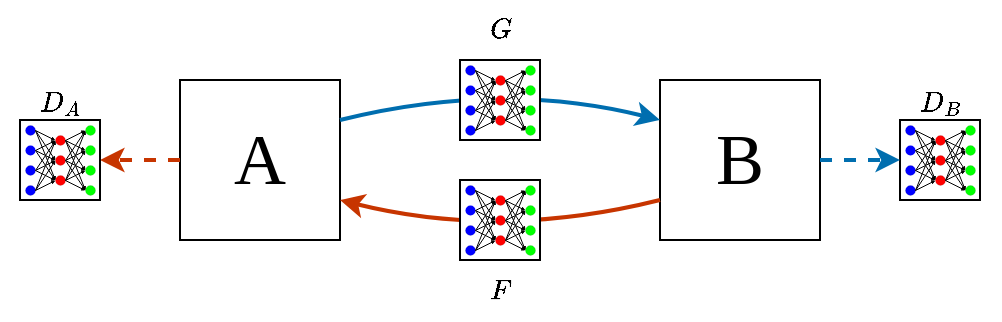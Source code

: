 <mxfile version="22.1.3" type="github">
  <diagram name="Page-1" id="55a83fd1-7818-8e21-69c5-c3457e3827bb">
    <mxGraphModel dx="601" dy="322" grid="1" gridSize="10" guides="1" tooltips="1" connect="1" arrows="1" fold="1" page="1" pageScale="1" pageWidth="1100" pageHeight="850" background="none" math="1" shadow="0">
      <root>
        <mxCell id="0" />
        <mxCell id="1" parent="0" />
        <mxCell id="eB2GRgj2G_UXWOvekkWb-1" value="&lt;font style=&quot;font-size: 36px;&quot; face=&quot;Times New Roman&quot;&gt;A&lt;/font&gt;" style="whiteSpace=wrap;html=1;aspect=fixed;" parent="1" vertex="1">
          <mxGeometry x="200" y="200" width="80" height="80" as="geometry" />
        </mxCell>
        <mxCell id="eB2GRgj2G_UXWOvekkWb-2" value="&lt;font style=&quot;font-size: 36px;&quot; face=&quot;Times New Roman&quot;&gt;B&lt;/font&gt;" style="whiteSpace=wrap;html=1;aspect=fixed;" parent="1" vertex="1">
          <mxGeometry x="440" y="200" width="80" height="80" as="geometry" />
        </mxCell>
        <mxCell id="eB2GRgj2G_UXWOvekkWb-3" value="" style="curved=1;endArrow=classic;html=1;rounded=0;exitX=1;exitY=0.25;exitDx=0;exitDy=0;entryX=0;entryY=0.25;entryDx=0;entryDy=0;fillColor=#1ba1e2;strokeColor=#006EAF;strokeWidth=2;" parent="1" source="eB2GRgj2G_UXWOvekkWb-1" target="eB2GRgj2G_UXWOvekkWb-2" edge="1">
          <mxGeometry width="50" height="50" relative="1" as="geometry">
            <mxPoint x="370" y="330" as="sourcePoint" />
            <mxPoint x="420" y="280" as="targetPoint" />
            <Array as="points">
              <mxPoint x="360" y="200" />
            </Array>
          </mxGeometry>
        </mxCell>
        <mxCell id="eB2GRgj2G_UXWOvekkWb-4" value="" style="curved=1;endArrow=classic;html=1;rounded=0;exitX=0;exitY=0.75;exitDx=0;exitDy=0;entryX=1;entryY=0.75;entryDx=0;entryDy=0;fillColor=#fa6800;strokeColor=#C73500;strokeWidth=2;" parent="1" source="eB2GRgj2G_UXWOvekkWb-2" target="eB2GRgj2G_UXWOvekkWb-1" edge="1">
          <mxGeometry width="50" height="50" relative="1" as="geometry">
            <mxPoint x="500" y="300" as="sourcePoint" />
            <mxPoint x="230" y="300" as="targetPoint" />
            <Array as="points">
              <mxPoint x="360" y="280" />
            </Array>
          </mxGeometry>
        </mxCell>
        <mxCell id="5gzmhHeyu6LbhZaNA1Yw-63" value="\(G\)" style="text;html=1;align=center;verticalAlign=middle;resizable=0;points=[];autosize=1;strokeColor=none;fillColor=none;" vertex="1" parent="1">
          <mxGeometry x="335" y="160" width="50" height="30" as="geometry" />
        </mxCell>
        <mxCell id="5gzmhHeyu6LbhZaNA1Yw-66" value="\(F\)" style="text;html=1;align=center;verticalAlign=middle;resizable=0;points=[];autosize=1;strokeColor=none;fillColor=none;" vertex="1" parent="1">
          <mxGeometry x="335" y="290" width="50" height="30" as="geometry" />
        </mxCell>
        <mxCell id="5gzmhHeyu6LbhZaNA1Yw-70" value="" style="group" vertex="1" connectable="0" parent="1">
          <mxGeometry x="560" y="220" width="40" height="40" as="geometry" />
        </mxCell>
        <mxCell id="5gzmhHeyu6LbhZaNA1Yw-71" value="" style="whiteSpace=wrap;html=1;aspect=fixed;" vertex="1" parent="5gzmhHeyu6LbhZaNA1Yw-70">
          <mxGeometry width="40" height="40" as="geometry" />
        </mxCell>
        <mxCell id="5gzmhHeyu6LbhZaNA1Yw-72" value="" style="ellipse;whiteSpace=wrap;html=1;aspect=fixed;fillColor=#0000ff;strokeColor=#00000000;strokeWidth=0;" vertex="1" parent="5gzmhHeyu6LbhZaNA1Yw-70">
          <mxGeometry x="2.5" y="12.5" width="5" height="5" as="geometry" />
        </mxCell>
        <mxCell id="5gzmhHeyu6LbhZaNA1Yw-73" value="" style="ellipse;whiteSpace=wrap;html=1;aspect=fixed;fillColor=#0000ff;strokeColor=#000000;strokeWidth=0;" vertex="1" parent="5gzmhHeyu6LbhZaNA1Yw-70">
          <mxGeometry x="2.5" y="22.5" width="5" height="5" as="geometry" />
        </mxCell>
        <mxCell id="5gzmhHeyu6LbhZaNA1Yw-74" value="" style="ellipse;whiteSpace=wrap;html=1;aspect=fixed;fillColor=#0000ff;strokeColor=#000000;strokeWidth=0;" vertex="1" parent="5gzmhHeyu6LbhZaNA1Yw-70">
          <mxGeometry x="2.5" y="32.5" width="5" height="5" as="geometry" />
        </mxCell>
        <mxCell id="5gzmhHeyu6LbhZaNA1Yw-75" value="" style="ellipse;whiteSpace=wrap;html=1;aspect=fixed;fillColor=#0000ff;strokeColor=#000000;strokeWidth=0;" vertex="1" parent="5gzmhHeyu6LbhZaNA1Yw-70">
          <mxGeometry x="2.5" y="2.5" width="5" height="5" as="geometry" />
        </mxCell>
        <mxCell id="5gzmhHeyu6LbhZaNA1Yw-76" value="" style="ellipse;whiteSpace=wrap;html=1;aspect=fixed;strokeWidth=0;fillColor=#00ff00;" vertex="1" parent="5gzmhHeyu6LbhZaNA1Yw-70">
          <mxGeometry x="32.5" y="12.5" width="5" height="5" as="geometry" />
        </mxCell>
        <mxCell id="5gzmhHeyu6LbhZaNA1Yw-77" value="" style="ellipse;whiteSpace=wrap;html=1;aspect=fixed;strokeWidth=0;fillColor=#00ff00;" vertex="1" parent="5gzmhHeyu6LbhZaNA1Yw-70">
          <mxGeometry x="32.5" y="22.5" width="5" height="5" as="geometry" />
        </mxCell>
        <mxCell id="5gzmhHeyu6LbhZaNA1Yw-78" value="" style="ellipse;whiteSpace=wrap;html=1;aspect=fixed;strokeWidth=0;fillColor=#00ff00;" vertex="1" parent="5gzmhHeyu6LbhZaNA1Yw-70">
          <mxGeometry x="32.5" y="32.5" width="5" height="5" as="geometry" />
        </mxCell>
        <mxCell id="5gzmhHeyu6LbhZaNA1Yw-79" value="" style="ellipse;whiteSpace=wrap;html=1;aspect=fixed;strokeWidth=0;fillColor=#00ff00;" vertex="1" parent="5gzmhHeyu6LbhZaNA1Yw-70">
          <mxGeometry x="32.5" y="2.5" width="5" height="5" as="geometry" />
        </mxCell>
        <mxCell id="5gzmhHeyu6LbhZaNA1Yw-80" value="" style="ellipse;whiteSpace=wrap;html=1;aspect=fixed;strokeWidth=0;fillColor=#ff0000;" vertex="1" parent="5gzmhHeyu6LbhZaNA1Yw-70">
          <mxGeometry x="17.5" y="7.5" width="5" height="5" as="geometry" />
        </mxCell>
        <mxCell id="5gzmhHeyu6LbhZaNA1Yw-81" value="" style="ellipse;whiteSpace=wrap;html=1;aspect=fixed;strokeWidth=0;fillColor=#ff0000;" vertex="1" parent="5gzmhHeyu6LbhZaNA1Yw-70">
          <mxGeometry x="17.5" y="17.5" width="5" height="5" as="geometry" />
        </mxCell>
        <mxCell id="5gzmhHeyu6LbhZaNA1Yw-82" value="" style="ellipse;whiteSpace=wrap;html=1;aspect=fixed;strokeWidth=0;fillColor=#ff0000;" vertex="1" parent="5gzmhHeyu6LbhZaNA1Yw-70">
          <mxGeometry x="17.5" y="27.5" width="5" height="5" as="geometry" />
        </mxCell>
        <mxCell id="5gzmhHeyu6LbhZaNA1Yw-83" value="" style="endArrow=classic;html=1;rounded=0;exitX=1;exitY=0.5;exitDx=0;exitDy=0;entryX=0;entryY=0.5;entryDx=0;entryDy=0;strokeWidth=0.5;endSize=1;" edge="1" parent="5gzmhHeyu6LbhZaNA1Yw-70" source="5gzmhHeyu6LbhZaNA1Yw-75" target="5gzmhHeyu6LbhZaNA1Yw-80">
          <mxGeometry width="50" height="50" relative="1" as="geometry">
            <mxPoint x="27.5" y="77.5" as="sourcePoint" />
            <mxPoint x="22.5" y="-7.5" as="targetPoint" />
            <Array as="points" />
          </mxGeometry>
        </mxCell>
        <mxCell id="5gzmhHeyu6LbhZaNA1Yw-84" value="" style="endArrow=classic;html=1;rounded=0;exitX=1;exitY=0.5;exitDx=0;exitDy=0;entryX=0;entryY=0.5;entryDx=0;entryDy=0;strokeWidth=0.5;endSize=1;" edge="1" parent="5gzmhHeyu6LbhZaNA1Yw-70" source="5gzmhHeyu6LbhZaNA1Yw-72" target="5gzmhHeyu6LbhZaNA1Yw-80">
          <mxGeometry width="50" height="50" relative="1" as="geometry">
            <mxPoint x="12.5" y="-2.5" as="sourcePoint" />
            <mxPoint x="22.5" y="2.5" as="targetPoint" />
            <Array as="points">
              <mxPoint x="12.5" y="12.5" />
            </Array>
          </mxGeometry>
        </mxCell>
        <mxCell id="5gzmhHeyu6LbhZaNA1Yw-85" value="" style="endArrow=classic;html=1;rounded=0;exitX=1;exitY=0.5;exitDx=0;exitDy=0;entryX=0;entryY=0.5;entryDx=0;entryDy=0;strokeWidth=0.5;endSize=1;" edge="1" parent="5gzmhHeyu6LbhZaNA1Yw-70" source="5gzmhHeyu6LbhZaNA1Yw-73" target="5gzmhHeyu6LbhZaNA1Yw-80">
          <mxGeometry width="50" height="50" relative="1" as="geometry">
            <mxPoint x="12.5" y="10" as="sourcePoint" />
            <mxPoint x="22.5" y="15" as="targetPoint" />
            <Array as="points" />
          </mxGeometry>
        </mxCell>
        <mxCell id="5gzmhHeyu6LbhZaNA1Yw-86" value="" style="endArrow=classic;html=1;rounded=0;entryX=0;entryY=0.5;entryDx=0;entryDy=0;strokeWidth=0.5;endSize=1;exitX=1;exitY=0.5;exitDx=0;exitDy=0;" edge="1" parent="5gzmhHeyu6LbhZaNA1Yw-70" source="5gzmhHeyu6LbhZaNA1Yw-74" target="5gzmhHeyu6LbhZaNA1Yw-80">
          <mxGeometry width="50" height="50" relative="1" as="geometry">
            <mxPoint x="12.5" y="27.5" as="sourcePoint" />
            <mxPoint x="27.5" y="20" as="targetPoint" />
            <Array as="points" />
          </mxGeometry>
        </mxCell>
        <mxCell id="5gzmhHeyu6LbhZaNA1Yw-87" value="" style="endArrow=classic;html=1;rounded=0;exitX=1;exitY=0.5;exitDx=0;exitDy=0;entryX=0;entryY=0.5;entryDx=0;entryDy=0;strokeWidth=0.5;endSize=1;" edge="1" parent="5gzmhHeyu6LbhZaNA1Yw-70" source="5gzmhHeyu6LbhZaNA1Yw-75" target="5gzmhHeyu6LbhZaNA1Yw-81">
          <mxGeometry width="50" height="50" relative="1" as="geometry">
            <mxPoint x="12.5" y="2.5" as="sourcePoint" />
            <mxPoint x="22.5" y="7.5" as="targetPoint" />
            <Array as="points" />
          </mxGeometry>
        </mxCell>
        <mxCell id="5gzmhHeyu6LbhZaNA1Yw-88" value="" style="endArrow=classic;html=1;rounded=0;exitX=1;exitY=0.5;exitDx=0;exitDy=0;entryX=0;entryY=0.5;entryDx=0;entryDy=0;strokeWidth=0.5;endSize=1;" edge="1" parent="5gzmhHeyu6LbhZaNA1Yw-70" source="5gzmhHeyu6LbhZaNA1Yw-72" target="5gzmhHeyu6LbhZaNA1Yw-81">
          <mxGeometry width="50" height="50" relative="1" as="geometry">
            <mxPoint x="17.5" y="12.5" as="sourcePoint" />
            <mxPoint x="27.5" y="17.5" as="targetPoint" />
            <Array as="points" />
          </mxGeometry>
        </mxCell>
        <mxCell id="5gzmhHeyu6LbhZaNA1Yw-89" value="" style="endArrow=classic;html=1;rounded=0;exitX=1;exitY=0.5;exitDx=0;exitDy=0;entryX=0;entryY=0.5;entryDx=0;entryDy=0;strokeWidth=0.5;endSize=1;" edge="1" parent="5gzmhHeyu6LbhZaNA1Yw-70" source="5gzmhHeyu6LbhZaNA1Yw-73" target="5gzmhHeyu6LbhZaNA1Yw-81">
          <mxGeometry width="50" height="50" relative="1" as="geometry">
            <mxPoint x="32.5" y="30" as="sourcePoint" />
            <mxPoint x="42.5" y="35" as="targetPoint" />
            <Array as="points" />
          </mxGeometry>
        </mxCell>
        <mxCell id="5gzmhHeyu6LbhZaNA1Yw-90" value="" style="endArrow=classic;html=1;rounded=0;exitX=1;exitY=0.5;exitDx=0;exitDy=0;entryX=0;entryY=0.5;entryDx=0;entryDy=0;strokeWidth=0.5;endSize=1;" edge="1" parent="5gzmhHeyu6LbhZaNA1Yw-70" source="5gzmhHeyu6LbhZaNA1Yw-74" target="5gzmhHeyu6LbhZaNA1Yw-81">
          <mxGeometry width="50" height="50" relative="1" as="geometry">
            <mxPoint x="67.5" y="17.5" as="sourcePoint" />
            <mxPoint x="77.5" y="12.5" as="targetPoint" />
            <Array as="points" />
          </mxGeometry>
        </mxCell>
        <mxCell id="5gzmhHeyu6LbhZaNA1Yw-91" value="" style="endArrow=classic;html=1;rounded=0;exitX=1;exitY=0.5;exitDx=0;exitDy=0;entryX=0;entryY=0.5;entryDx=0;entryDy=0;strokeWidth=0.5;endSize=1;" edge="1" parent="5gzmhHeyu6LbhZaNA1Yw-70" source="5gzmhHeyu6LbhZaNA1Yw-74" target="5gzmhHeyu6LbhZaNA1Yw-82">
          <mxGeometry width="50" height="50" relative="1" as="geometry">
            <mxPoint x="77.5" y="17.5" as="sourcePoint" />
            <mxPoint x="87.5" y="12.5" as="targetPoint" />
            <Array as="points" />
          </mxGeometry>
        </mxCell>
        <mxCell id="5gzmhHeyu6LbhZaNA1Yw-92" value="" style="endArrow=classic;html=1;rounded=0;exitX=1;exitY=0.5;exitDx=0;exitDy=0;entryX=0;entryY=0.5;entryDx=0;entryDy=0;strokeWidth=0.5;endSize=1;" edge="1" parent="5gzmhHeyu6LbhZaNA1Yw-70" source="5gzmhHeyu6LbhZaNA1Yw-73" target="5gzmhHeyu6LbhZaNA1Yw-82">
          <mxGeometry width="50" height="50" relative="1" as="geometry">
            <mxPoint x="82.5" y="22.5" as="sourcePoint" />
            <mxPoint x="92.5" y="17.5" as="targetPoint" />
            <Array as="points" />
          </mxGeometry>
        </mxCell>
        <mxCell id="5gzmhHeyu6LbhZaNA1Yw-93" value="" style="endArrow=classic;html=1;rounded=0;exitX=1;exitY=0.5;exitDx=0;exitDy=0;entryX=0;entryY=0.5;entryDx=0;entryDy=0;strokeWidth=0.5;endSize=1;" edge="1" parent="5gzmhHeyu6LbhZaNA1Yw-70" source="5gzmhHeyu6LbhZaNA1Yw-72" target="5gzmhHeyu6LbhZaNA1Yw-82">
          <mxGeometry width="50" height="50" relative="1" as="geometry">
            <mxPoint x="87.5" y="27.5" as="sourcePoint" />
            <mxPoint x="97.5" y="22.5" as="targetPoint" />
            <Array as="points" />
          </mxGeometry>
        </mxCell>
        <mxCell id="5gzmhHeyu6LbhZaNA1Yw-94" value="" style="endArrow=classic;html=1;rounded=0;entryX=0;entryY=0.5;entryDx=0;entryDy=0;strokeWidth=0.5;endSize=1;exitX=1;exitY=0.5;exitDx=0;exitDy=0;" edge="1" parent="5gzmhHeyu6LbhZaNA1Yw-70" source="5gzmhHeyu6LbhZaNA1Yw-75" target="5gzmhHeyu6LbhZaNA1Yw-82">
          <mxGeometry width="50" height="50" relative="1" as="geometry">
            <mxPoint x="92.5" y="32.5" as="sourcePoint" />
            <mxPoint x="102.5" y="27.5" as="targetPoint" />
            <Array as="points" />
          </mxGeometry>
        </mxCell>
        <mxCell id="5gzmhHeyu6LbhZaNA1Yw-95" value="" style="endArrow=classic;html=1;rounded=0;exitX=1;exitY=0.5;exitDx=0;exitDy=0;entryX=0;entryY=0.5;entryDx=0;entryDy=0;strokeWidth=0.5;endSize=1;" edge="1" parent="5gzmhHeyu6LbhZaNA1Yw-70" source="5gzmhHeyu6LbhZaNA1Yw-80" target="5gzmhHeyu6LbhZaNA1Yw-79">
          <mxGeometry width="50" height="50" relative="1" as="geometry">
            <mxPoint x="22.5" y="2.5" as="sourcePoint" />
            <mxPoint x="32.5" y="-2.5" as="targetPoint" />
            <Array as="points" />
          </mxGeometry>
        </mxCell>
        <mxCell id="5gzmhHeyu6LbhZaNA1Yw-96" value="" style="endArrow=classic;html=1;rounded=0;entryX=0;entryY=0.5;entryDx=0;entryDy=0;strokeWidth=0.5;endSize=1;exitX=1;exitY=0.5;exitDx=0;exitDy=0;" edge="1" parent="5gzmhHeyu6LbhZaNA1Yw-70" source="5gzmhHeyu6LbhZaNA1Yw-80" target="5gzmhHeyu6LbhZaNA1Yw-76">
          <mxGeometry width="50" height="50" relative="1" as="geometry">
            <mxPoint x="52.5" y="12.5" as="sourcePoint" />
            <mxPoint x="62.5" y="7.5" as="targetPoint" />
            <Array as="points" />
          </mxGeometry>
        </mxCell>
        <mxCell id="5gzmhHeyu6LbhZaNA1Yw-97" value="" style="endArrow=classic;html=1;rounded=0;exitX=1;exitY=0.5;exitDx=0;exitDy=0;entryX=0;entryY=0.5;entryDx=0;entryDy=0;strokeWidth=0.5;endSize=1;" edge="1" parent="5gzmhHeyu6LbhZaNA1Yw-70" source="5gzmhHeyu6LbhZaNA1Yw-80" target="5gzmhHeyu6LbhZaNA1Yw-78">
          <mxGeometry width="50" height="50" relative="1" as="geometry">
            <mxPoint x="62.5" y="17.5" as="sourcePoint" />
            <mxPoint x="72.5" y="12.5" as="targetPoint" />
            <Array as="points" />
          </mxGeometry>
        </mxCell>
        <mxCell id="5gzmhHeyu6LbhZaNA1Yw-98" value="" style="endArrow=classic;html=1;rounded=0;entryX=0;entryY=0.5;entryDx=0;entryDy=0;strokeWidth=0.5;endSize=1;exitX=1;exitY=0.5;exitDx=0;exitDy=0;" edge="1" parent="5gzmhHeyu6LbhZaNA1Yw-70" source="5gzmhHeyu6LbhZaNA1Yw-80" target="5gzmhHeyu6LbhZaNA1Yw-77">
          <mxGeometry width="50" height="50" relative="1" as="geometry">
            <mxPoint x="52.5" y="17.5" as="sourcePoint" />
            <mxPoint x="62.5" y="12.5" as="targetPoint" />
            <Array as="points" />
          </mxGeometry>
        </mxCell>
        <mxCell id="5gzmhHeyu6LbhZaNA1Yw-99" value="" style="endArrow=classic;html=1;rounded=0;exitX=1;exitY=0.5;exitDx=0;exitDy=0;entryX=0;entryY=0.5;entryDx=0;entryDy=0;strokeWidth=0.5;endSize=1;" edge="1" parent="5gzmhHeyu6LbhZaNA1Yw-70" source="5gzmhHeyu6LbhZaNA1Yw-81" target="5gzmhHeyu6LbhZaNA1Yw-79">
          <mxGeometry width="50" height="50" relative="1" as="geometry">
            <mxPoint x="67.5" y="7.5" as="sourcePoint" />
            <mxPoint x="77.5" y="2.5" as="targetPoint" />
            <Array as="points" />
          </mxGeometry>
        </mxCell>
        <mxCell id="5gzmhHeyu6LbhZaNA1Yw-100" value="" style="endArrow=classic;html=1;rounded=0;exitX=1;exitY=0.5;exitDx=0;exitDy=0;entryX=0;entryY=0.5;entryDx=0;entryDy=0;strokeWidth=0.5;endSize=1;" edge="1" parent="5gzmhHeyu6LbhZaNA1Yw-70" source="5gzmhHeyu6LbhZaNA1Yw-82" target="5gzmhHeyu6LbhZaNA1Yw-76">
          <mxGeometry width="50" height="50" relative="1" as="geometry">
            <mxPoint x="67.5" y="22.5" as="sourcePoint" />
            <mxPoint x="77.5" y="17.5" as="targetPoint" />
            <Array as="points" />
          </mxGeometry>
        </mxCell>
        <mxCell id="5gzmhHeyu6LbhZaNA1Yw-101" value="" style="endArrow=classic;html=1;rounded=0;exitX=1;exitY=0.5;exitDx=0;exitDy=0;entryX=0;entryY=0.5;entryDx=0;entryDy=0;strokeWidth=0.5;endSize=1;" edge="1" parent="5gzmhHeyu6LbhZaNA1Yw-70" source="5gzmhHeyu6LbhZaNA1Yw-82" target="5gzmhHeyu6LbhZaNA1Yw-79">
          <mxGeometry width="50" height="50" relative="1" as="geometry">
            <mxPoint x="57.5" y="27.5" as="sourcePoint" />
            <mxPoint x="67.5" y="22.5" as="targetPoint" />
            <Array as="points" />
          </mxGeometry>
        </mxCell>
        <mxCell id="5gzmhHeyu6LbhZaNA1Yw-102" value="" style="endArrow=classic;html=1;rounded=0;exitX=1;exitY=0.5;exitDx=0;exitDy=0;entryX=0;entryY=0.5;entryDx=0;entryDy=0;strokeWidth=0.5;endSize=1;" edge="1" parent="5gzmhHeyu6LbhZaNA1Yw-70" source="5gzmhHeyu6LbhZaNA1Yw-82" target="5gzmhHeyu6LbhZaNA1Yw-77">
          <mxGeometry width="50" height="50" relative="1" as="geometry">
            <mxPoint x="67.5" y="27.5" as="sourcePoint" />
            <mxPoint x="77.5" y="22.5" as="targetPoint" />
            <Array as="points" />
          </mxGeometry>
        </mxCell>
        <mxCell id="5gzmhHeyu6LbhZaNA1Yw-103" value="" style="endArrow=classic;html=1;rounded=0;exitX=1;exitY=0.5;exitDx=0;exitDy=0;entryX=0;entryY=0.5;entryDx=0;entryDy=0;strokeWidth=0.5;endSize=1;" edge="1" parent="5gzmhHeyu6LbhZaNA1Yw-70" source="5gzmhHeyu6LbhZaNA1Yw-82" target="5gzmhHeyu6LbhZaNA1Yw-78">
          <mxGeometry width="50" height="50" relative="1" as="geometry">
            <mxPoint x="82.5" y="27.5" as="sourcePoint" />
            <mxPoint x="92.5" y="22.5" as="targetPoint" />
            <Array as="points" />
          </mxGeometry>
        </mxCell>
        <mxCell id="5gzmhHeyu6LbhZaNA1Yw-104" value="" style="endArrow=classic;html=1;rounded=0;exitX=1;exitY=0.5;exitDx=0;exitDy=0;entryX=0;entryY=0.5;entryDx=0;entryDy=0;strokeWidth=0.5;endSize=1;" edge="1" parent="5gzmhHeyu6LbhZaNA1Yw-70" source="5gzmhHeyu6LbhZaNA1Yw-81" target="5gzmhHeyu6LbhZaNA1Yw-76">
          <mxGeometry width="50" height="50" relative="1" as="geometry">
            <mxPoint x="77.5" y="7.5" as="sourcePoint" />
            <mxPoint x="87.5" y="2.5" as="targetPoint" />
            <Array as="points" />
          </mxGeometry>
        </mxCell>
        <mxCell id="5gzmhHeyu6LbhZaNA1Yw-105" value="" style="endArrow=classic;html=1;rounded=0;exitX=1;exitY=0.5;exitDx=0;exitDy=0;entryX=0;entryY=0.5;entryDx=0;entryDy=0;strokeWidth=0.5;endSize=1;" edge="1" parent="5gzmhHeyu6LbhZaNA1Yw-70" source="5gzmhHeyu6LbhZaNA1Yw-81" target="5gzmhHeyu6LbhZaNA1Yw-77">
          <mxGeometry width="50" height="50" relative="1" as="geometry">
            <mxPoint x="82.5" y="12.5" as="sourcePoint" />
            <mxPoint x="92.5" y="7.5" as="targetPoint" />
            <Array as="points" />
          </mxGeometry>
        </mxCell>
        <mxCell id="5gzmhHeyu6LbhZaNA1Yw-106" value="" style="endArrow=classic;html=1;rounded=0;exitX=1;exitY=0.5;exitDx=0;exitDy=0;entryX=0;entryY=0.5;entryDx=0;entryDy=0;strokeWidth=0.5;endSize=1;" edge="1" parent="5gzmhHeyu6LbhZaNA1Yw-70" source="5gzmhHeyu6LbhZaNA1Yw-81" target="5gzmhHeyu6LbhZaNA1Yw-78">
          <mxGeometry width="50" height="50" relative="1" as="geometry">
            <mxPoint x="87.5" y="17.5" as="sourcePoint" />
            <mxPoint x="97.5" y="12.5" as="targetPoint" />
            <Array as="points" />
          </mxGeometry>
        </mxCell>
        <mxCell id="5gzmhHeyu6LbhZaNA1Yw-107" value="\(D_B\)" style="text;html=1;align=center;verticalAlign=middle;resizable=0;points=[];autosize=1;strokeColor=none;fillColor=none;" vertex="1" parent="1">
          <mxGeometry x="550" y="196" width="60" height="30" as="geometry" />
        </mxCell>
        <mxCell id="5gzmhHeyu6LbhZaNA1Yw-145" value="\(D_A\)" style="text;html=1;align=center;verticalAlign=middle;resizable=0;points=[];autosize=1;strokeColor=none;fillColor=none;" vertex="1" parent="1">
          <mxGeometry x="110" y="196" width="60" height="30" as="geometry" />
        </mxCell>
        <mxCell id="5gzmhHeyu6LbhZaNA1Yw-146" value="" style="endArrow=classic;html=1;rounded=0;entryX=0;entryY=0.5;entryDx=0;entryDy=0;exitX=1;exitY=0.5;exitDx=0;exitDy=0;fillColor=#1ba1e2;strokeColor=#006EAF;dashed=1;strokeWidth=2;" edge="1" parent="1" source="eB2GRgj2G_UXWOvekkWb-2" target="5gzmhHeyu6LbhZaNA1Yw-71">
          <mxGeometry width="50" height="50" relative="1" as="geometry">
            <mxPoint x="480" y="280" as="sourcePoint" />
            <mxPoint x="530" y="230" as="targetPoint" />
            <Array as="points">
              <mxPoint x="540" y="240" />
            </Array>
          </mxGeometry>
        </mxCell>
        <mxCell id="5gzmhHeyu6LbhZaNA1Yw-147" value="" style="endArrow=classic;html=1;rounded=0;entryX=1;entryY=0.5;entryDx=0;entryDy=0;exitX=0;exitY=0.5;exitDx=0;exitDy=0;fillColor=#fa6800;strokeColor=#C73500;dashed=1;strokeWidth=2;" edge="1" parent="1" source="eB2GRgj2G_UXWOvekkWb-1" target="5gzmhHeyu6LbhZaNA1Yw-187">
          <mxGeometry width="50" height="50" relative="1" as="geometry">
            <mxPoint x="480" y="280" as="sourcePoint" />
            <mxPoint x="160" y="240" as="targetPoint" />
            <Array as="points">
              <mxPoint x="180" y="240" />
            </Array>
          </mxGeometry>
        </mxCell>
        <mxCell id="5gzmhHeyu6LbhZaNA1Yw-186" value="" style="group" vertex="1" connectable="0" parent="1">
          <mxGeometry x="120" y="220" width="40" height="40" as="geometry" />
        </mxCell>
        <mxCell id="5gzmhHeyu6LbhZaNA1Yw-187" value="" style="whiteSpace=wrap;html=1;aspect=fixed;" vertex="1" parent="5gzmhHeyu6LbhZaNA1Yw-186">
          <mxGeometry width="40" height="40" as="geometry" />
        </mxCell>
        <mxCell id="5gzmhHeyu6LbhZaNA1Yw-188" value="" style="ellipse;whiteSpace=wrap;html=1;aspect=fixed;fillColor=#0000ff;strokeColor=#00000000;strokeWidth=0;" vertex="1" parent="5gzmhHeyu6LbhZaNA1Yw-186">
          <mxGeometry x="2.5" y="12.5" width="5" height="5" as="geometry" />
        </mxCell>
        <mxCell id="5gzmhHeyu6LbhZaNA1Yw-189" value="" style="ellipse;whiteSpace=wrap;html=1;aspect=fixed;fillColor=#0000ff;strokeColor=#000000;strokeWidth=0;" vertex="1" parent="5gzmhHeyu6LbhZaNA1Yw-186">
          <mxGeometry x="2.5" y="22.5" width="5" height="5" as="geometry" />
        </mxCell>
        <mxCell id="5gzmhHeyu6LbhZaNA1Yw-190" value="" style="ellipse;whiteSpace=wrap;html=1;aspect=fixed;fillColor=#0000ff;strokeColor=#000000;strokeWidth=0;" vertex="1" parent="5gzmhHeyu6LbhZaNA1Yw-186">
          <mxGeometry x="2.5" y="32.5" width="5" height="5" as="geometry" />
        </mxCell>
        <mxCell id="5gzmhHeyu6LbhZaNA1Yw-191" value="" style="ellipse;whiteSpace=wrap;html=1;aspect=fixed;fillColor=#0000ff;strokeColor=#000000;strokeWidth=0;" vertex="1" parent="5gzmhHeyu6LbhZaNA1Yw-186">
          <mxGeometry x="2.5" y="2.5" width="5" height="5" as="geometry" />
        </mxCell>
        <mxCell id="5gzmhHeyu6LbhZaNA1Yw-192" value="" style="ellipse;whiteSpace=wrap;html=1;aspect=fixed;strokeWidth=0;fillColor=#00ff00;" vertex="1" parent="5gzmhHeyu6LbhZaNA1Yw-186">
          <mxGeometry x="32.5" y="12.5" width="5" height="5" as="geometry" />
        </mxCell>
        <mxCell id="5gzmhHeyu6LbhZaNA1Yw-193" value="" style="ellipse;whiteSpace=wrap;html=1;aspect=fixed;strokeWidth=0;fillColor=#00ff00;" vertex="1" parent="5gzmhHeyu6LbhZaNA1Yw-186">
          <mxGeometry x="32.5" y="22.5" width="5" height="5" as="geometry" />
        </mxCell>
        <mxCell id="5gzmhHeyu6LbhZaNA1Yw-194" value="" style="ellipse;whiteSpace=wrap;html=1;aspect=fixed;strokeWidth=0;fillColor=#00ff00;" vertex="1" parent="5gzmhHeyu6LbhZaNA1Yw-186">
          <mxGeometry x="32.5" y="32.5" width="5" height="5" as="geometry" />
        </mxCell>
        <mxCell id="5gzmhHeyu6LbhZaNA1Yw-195" value="" style="ellipse;whiteSpace=wrap;html=1;aspect=fixed;strokeWidth=0;fillColor=#00ff00;" vertex="1" parent="5gzmhHeyu6LbhZaNA1Yw-186">
          <mxGeometry x="32.5" y="2.5" width="5" height="5" as="geometry" />
        </mxCell>
        <mxCell id="5gzmhHeyu6LbhZaNA1Yw-196" value="" style="ellipse;whiteSpace=wrap;html=1;aspect=fixed;strokeWidth=0;fillColor=#ff0000;" vertex="1" parent="5gzmhHeyu6LbhZaNA1Yw-186">
          <mxGeometry x="17.5" y="7.5" width="5" height="5" as="geometry" />
        </mxCell>
        <mxCell id="5gzmhHeyu6LbhZaNA1Yw-197" value="" style="ellipse;whiteSpace=wrap;html=1;aspect=fixed;strokeWidth=0;fillColor=#ff0000;" vertex="1" parent="5gzmhHeyu6LbhZaNA1Yw-186">
          <mxGeometry x="17.5" y="17.5" width="5" height="5" as="geometry" />
        </mxCell>
        <mxCell id="5gzmhHeyu6LbhZaNA1Yw-198" value="" style="ellipse;whiteSpace=wrap;html=1;aspect=fixed;strokeWidth=0;fillColor=#ff0000;" vertex="1" parent="5gzmhHeyu6LbhZaNA1Yw-186">
          <mxGeometry x="17.5" y="27.5" width="5" height="5" as="geometry" />
        </mxCell>
        <mxCell id="5gzmhHeyu6LbhZaNA1Yw-199" value="" style="endArrow=classic;html=1;rounded=0;exitX=1;exitY=0.5;exitDx=0;exitDy=0;entryX=0;entryY=0.5;entryDx=0;entryDy=0;strokeWidth=0.5;endSize=1;" edge="1" parent="5gzmhHeyu6LbhZaNA1Yw-186" source="5gzmhHeyu6LbhZaNA1Yw-191" target="5gzmhHeyu6LbhZaNA1Yw-196">
          <mxGeometry width="50" height="50" relative="1" as="geometry">
            <mxPoint x="27.5" y="77.5" as="sourcePoint" />
            <mxPoint x="22.5" y="-7.5" as="targetPoint" />
            <Array as="points" />
          </mxGeometry>
        </mxCell>
        <mxCell id="5gzmhHeyu6LbhZaNA1Yw-200" value="" style="endArrow=classic;html=1;rounded=0;exitX=1;exitY=0.5;exitDx=0;exitDy=0;entryX=0;entryY=0.5;entryDx=0;entryDy=0;strokeWidth=0.5;endSize=1;" edge="1" parent="5gzmhHeyu6LbhZaNA1Yw-186" source="5gzmhHeyu6LbhZaNA1Yw-188" target="5gzmhHeyu6LbhZaNA1Yw-196">
          <mxGeometry width="50" height="50" relative="1" as="geometry">
            <mxPoint x="12.5" y="-2.5" as="sourcePoint" />
            <mxPoint x="22.5" y="2.5" as="targetPoint" />
            <Array as="points">
              <mxPoint x="12.5" y="12.5" />
            </Array>
          </mxGeometry>
        </mxCell>
        <mxCell id="5gzmhHeyu6LbhZaNA1Yw-201" value="" style="endArrow=classic;html=1;rounded=0;exitX=1;exitY=0.5;exitDx=0;exitDy=0;entryX=0;entryY=0.5;entryDx=0;entryDy=0;strokeWidth=0.5;endSize=1;" edge="1" parent="5gzmhHeyu6LbhZaNA1Yw-186" source="5gzmhHeyu6LbhZaNA1Yw-189" target="5gzmhHeyu6LbhZaNA1Yw-196">
          <mxGeometry width="50" height="50" relative="1" as="geometry">
            <mxPoint x="12.5" y="10" as="sourcePoint" />
            <mxPoint x="22.5" y="15" as="targetPoint" />
            <Array as="points" />
          </mxGeometry>
        </mxCell>
        <mxCell id="5gzmhHeyu6LbhZaNA1Yw-202" value="" style="endArrow=classic;html=1;rounded=0;entryX=0;entryY=0.5;entryDx=0;entryDy=0;strokeWidth=0.5;endSize=1;exitX=1;exitY=0.5;exitDx=0;exitDy=0;" edge="1" parent="5gzmhHeyu6LbhZaNA1Yw-186" source="5gzmhHeyu6LbhZaNA1Yw-190" target="5gzmhHeyu6LbhZaNA1Yw-196">
          <mxGeometry width="50" height="50" relative="1" as="geometry">
            <mxPoint x="12.5" y="27.5" as="sourcePoint" />
            <mxPoint x="27.5" y="20" as="targetPoint" />
            <Array as="points" />
          </mxGeometry>
        </mxCell>
        <mxCell id="5gzmhHeyu6LbhZaNA1Yw-203" value="" style="endArrow=classic;html=1;rounded=0;exitX=1;exitY=0.5;exitDx=0;exitDy=0;entryX=0;entryY=0.5;entryDx=0;entryDy=0;strokeWidth=0.5;endSize=1;" edge="1" parent="5gzmhHeyu6LbhZaNA1Yw-186" source="5gzmhHeyu6LbhZaNA1Yw-191" target="5gzmhHeyu6LbhZaNA1Yw-197">
          <mxGeometry width="50" height="50" relative="1" as="geometry">
            <mxPoint x="12.5" y="2.5" as="sourcePoint" />
            <mxPoint x="22.5" y="7.5" as="targetPoint" />
            <Array as="points" />
          </mxGeometry>
        </mxCell>
        <mxCell id="5gzmhHeyu6LbhZaNA1Yw-204" value="" style="endArrow=classic;html=1;rounded=0;exitX=1;exitY=0.5;exitDx=0;exitDy=0;entryX=0;entryY=0.5;entryDx=0;entryDy=0;strokeWidth=0.5;endSize=1;" edge="1" parent="5gzmhHeyu6LbhZaNA1Yw-186" source="5gzmhHeyu6LbhZaNA1Yw-188" target="5gzmhHeyu6LbhZaNA1Yw-197">
          <mxGeometry width="50" height="50" relative="1" as="geometry">
            <mxPoint x="17.5" y="12.5" as="sourcePoint" />
            <mxPoint x="27.5" y="17.5" as="targetPoint" />
            <Array as="points" />
          </mxGeometry>
        </mxCell>
        <mxCell id="5gzmhHeyu6LbhZaNA1Yw-205" value="" style="endArrow=classic;html=1;rounded=0;exitX=1;exitY=0.5;exitDx=0;exitDy=0;entryX=0;entryY=0.5;entryDx=0;entryDy=0;strokeWidth=0.5;endSize=1;" edge="1" parent="5gzmhHeyu6LbhZaNA1Yw-186" source="5gzmhHeyu6LbhZaNA1Yw-189" target="5gzmhHeyu6LbhZaNA1Yw-197">
          <mxGeometry width="50" height="50" relative="1" as="geometry">
            <mxPoint x="32.5" y="30" as="sourcePoint" />
            <mxPoint x="42.5" y="35" as="targetPoint" />
            <Array as="points" />
          </mxGeometry>
        </mxCell>
        <mxCell id="5gzmhHeyu6LbhZaNA1Yw-206" value="" style="endArrow=classic;html=1;rounded=0;exitX=1;exitY=0.5;exitDx=0;exitDy=0;entryX=0;entryY=0.5;entryDx=0;entryDy=0;strokeWidth=0.5;endSize=1;" edge="1" parent="5gzmhHeyu6LbhZaNA1Yw-186" source="5gzmhHeyu6LbhZaNA1Yw-190" target="5gzmhHeyu6LbhZaNA1Yw-197">
          <mxGeometry width="50" height="50" relative="1" as="geometry">
            <mxPoint x="67.5" y="17.5" as="sourcePoint" />
            <mxPoint x="77.5" y="12.5" as="targetPoint" />
            <Array as="points" />
          </mxGeometry>
        </mxCell>
        <mxCell id="5gzmhHeyu6LbhZaNA1Yw-207" value="" style="endArrow=classic;html=1;rounded=0;exitX=1;exitY=0.5;exitDx=0;exitDy=0;entryX=0;entryY=0.5;entryDx=0;entryDy=0;strokeWidth=0.5;endSize=1;" edge="1" parent="5gzmhHeyu6LbhZaNA1Yw-186" source="5gzmhHeyu6LbhZaNA1Yw-190" target="5gzmhHeyu6LbhZaNA1Yw-198">
          <mxGeometry width="50" height="50" relative="1" as="geometry">
            <mxPoint x="77.5" y="17.5" as="sourcePoint" />
            <mxPoint x="87.5" y="12.5" as="targetPoint" />
            <Array as="points" />
          </mxGeometry>
        </mxCell>
        <mxCell id="5gzmhHeyu6LbhZaNA1Yw-208" value="" style="endArrow=classic;html=1;rounded=0;exitX=1;exitY=0.5;exitDx=0;exitDy=0;entryX=0;entryY=0.5;entryDx=0;entryDy=0;strokeWidth=0.5;endSize=1;" edge="1" parent="5gzmhHeyu6LbhZaNA1Yw-186" source="5gzmhHeyu6LbhZaNA1Yw-189" target="5gzmhHeyu6LbhZaNA1Yw-198">
          <mxGeometry width="50" height="50" relative="1" as="geometry">
            <mxPoint x="82.5" y="22.5" as="sourcePoint" />
            <mxPoint x="92.5" y="17.5" as="targetPoint" />
            <Array as="points" />
          </mxGeometry>
        </mxCell>
        <mxCell id="5gzmhHeyu6LbhZaNA1Yw-209" value="" style="endArrow=classic;html=1;rounded=0;exitX=1;exitY=0.5;exitDx=0;exitDy=0;entryX=0;entryY=0.5;entryDx=0;entryDy=0;strokeWidth=0.5;endSize=1;" edge="1" parent="5gzmhHeyu6LbhZaNA1Yw-186" source="5gzmhHeyu6LbhZaNA1Yw-188" target="5gzmhHeyu6LbhZaNA1Yw-198">
          <mxGeometry width="50" height="50" relative="1" as="geometry">
            <mxPoint x="87.5" y="27.5" as="sourcePoint" />
            <mxPoint x="97.5" y="22.5" as="targetPoint" />
            <Array as="points" />
          </mxGeometry>
        </mxCell>
        <mxCell id="5gzmhHeyu6LbhZaNA1Yw-210" value="" style="endArrow=classic;html=1;rounded=0;entryX=0;entryY=0.5;entryDx=0;entryDy=0;strokeWidth=0.5;endSize=1;exitX=1;exitY=0.5;exitDx=0;exitDy=0;" edge="1" parent="5gzmhHeyu6LbhZaNA1Yw-186" source="5gzmhHeyu6LbhZaNA1Yw-191" target="5gzmhHeyu6LbhZaNA1Yw-198">
          <mxGeometry width="50" height="50" relative="1" as="geometry">
            <mxPoint x="92.5" y="32.5" as="sourcePoint" />
            <mxPoint x="102.5" y="27.5" as="targetPoint" />
            <Array as="points" />
          </mxGeometry>
        </mxCell>
        <mxCell id="5gzmhHeyu6LbhZaNA1Yw-211" value="" style="endArrow=classic;html=1;rounded=0;exitX=1;exitY=0.5;exitDx=0;exitDy=0;entryX=0;entryY=0.5;entryDx=0;entryDy=0;strokeWidth=0.5;endSize=1;" edge="1" parent="5gzmhHeyu6LbhZaNA1Yw-186" source="5gzmhHeyu6LbhZaNA1Yw-196" target="5gzmhHeyu6LbhZaNA1Yw-195">
          <mxGeometry width="50" height="50" relative="1" as="geometry">
            <mxPoint x="22.5" y="2.5" as="sourcePoint" />
            <mxPoint x="32.5" y="-2.5" as="targetPoint" />
            <Array as="points" />
          </mxGeometry>
        </mxCell>
        <mxCell id="5gzmhHeyu6LbhZaNA1Yw-212" value="" style="endArrow=classic;html=1;rounded=0;entryX=0;entryY=0.5;entryDx=0;entryDy=0;strokeWidth=0.5;endSize=1;exitX=1;exitY=0.5;exitDx=0;exitDy=0;" edge="1" parent="5gzmhHeyu6LbhZaNA1Yw-186" source="5gzmhHeyu6LbhZaNA1Yw-196" target="5gzmhHeyu6LbhZaNA1Yw-192">
          <mxGeometry width="50" height="50" relative="1" as="geometry">
            <mxPoint x="52.5" y="12.5" as="sourcePoint" />
            <mxPoint x="62.5" y="7.5" as="targetPoint" />
            <Array as="points" />
          </mxGeometry>
        </mxCell>
        <mxCell id="5gzmhHeyu6LbhZaNA1Yw-213" value="" style="endArrow=classic;html=1;rounded=0;exitX=1;exitY=0.5;exitDx=0;exitDy=0;entryX=0;entryY=0.5;entryDx=0;entryDy=0;strokeWidth=0.5;endSize=1;" edge="1" parent="5gzmhHeyu6LbhZaNA1Yw-186" source="5gzmhHeyu6LbhZaNA1Yw-196" target="5gzmhHeyu6LbhZaNA1Yw-194">
          <mxGeometry width="50" height="50" relative="1" as="geometry">
            <mxPoint x="62.5" y="17.5" as="sourcePoint" />
            <mxPoint x="72.5" y="12.5" as="targetPoint" />
            <Array as="points" />
          </mxGeometry>
        </mxCell>
        <mxCell id="5gzmhHeyu6LbhZaNA1Yw-214" value="" style="endArrow=classic;html=1;rounded=0;entryX=0;entryY=0.5;entryDx=0;entryDy=0;strokeWidth=0.5;endSize=1;exitX=1;exitY=0.5;exitDx=0;exitDy=0;" edge="1" parent="5gzmhHeyu6LbhZaNA1Yw-186" source="5gzmhHeyu6LbhZaNA1Yw-196" target="5gzmhHeyu6LbhZaNA1Yw-193">
          <mxGeometry width="50" height="50" relative="1" as="geometry">
            <mxPoint x="52.5" y="17.5" as="sourcePoint" />
            <mxPoint x="62.5" y="12.5" as="targetPoint" />
            <Array as="points" />
          </mxGeometry>
        </mxCell>
        <mxCell id="5gzmhHeyu6LbhZaNA1Yw-215" value="" style="endArrow=classic;html=1;rounded=0;exitX=1;exitY=0.5;exitDx=0;exitDy=0;entryX=0;entryY=0.5;entryDx=0;entryDy=0;strokeWidth=0.5;endSize=1;" edge="1" parent="5gzmhHeyu6LbhZaNA1Yw-186" source="5gzmhHeyu6LbhZaNA1Yw-197" target="5gzmhHeyu6LbhZaNA1Yw-195">
          <mxGeometry width="50" height="50" relative="1" as="geometry">
            <mxPoint x="67.5" y="7.5" as="sourcePoint" />
            <mxPoint x="77.5" y="2.5" as="targetPoint" />
            <Array as="points" />
          </mxGeometry>
        </mxCell>
        <mxCell id="5gzmhHeyu6LbhZaNA1Yw-216" value="" style="endArrow=classic;html=1;rounded=0;exitX=1;exitY=0.5;exitDx=0;exitDy=0;entryX=0;entryY=0.5;entryDx=0;entryDy=0;strokeWidth=0.5;endSize=1;" edge="1" parent="5gzmhHeyu6LbhZaNA1Yw-186" source="5gzmhHeyu6LbhZaNA1Yw-198" target="5gzmhHeyu6LbhZaNA1Yw-192">
          <mxGeometry width="50" height="50" relative="1" as="geometry">
            <mxPoint x="67.5" y="22.5" as="sourcePoint" />
            <mxPoint x="77.5" y="17.5" as="targetPoint" />
            <Array as="points" />
          </mxGeometry>
        </mxCell>
        <mxCell id="5gzmhHeyu6LbhZaNA1Yw-217" value="" style="endArrow=classic;html=1;rounded=0;exitX=1;exitY=0.5;exitDx=0;exitDy=0;entryX=0;entryY=0.5;entryDx=0;entryDy=0;strokeWidth=0.5;endSize=1;" edge="1" parent="5gzmhHeyu6LbhZaNA1Yw-186" source="5gzmhHeyu6LbhZaNA1Yw-198" target="5gzmhHeyu6LbhZaNA1Yw-195">
          <mxGeometry width="50" height="50" relative="1" as="geometry">
            <mxPoint x="57.5" y="27.5" as="sourcePoint" />
            <mxPoint x="67.5" y="22.5" as="targetPoint" />
            <Array as="points" />
          </mxGeometry>
        </mxCell>
        <mxCell id="5gzmhHeyu6LbhZaNA1Yw-218" value="" style="endArrow=classic;html=1;rounded=0;exitX=1;exitY=0.5;exitDx=0;exitDy=0;entryX=0;entryY=0.5;entryDx=0;entryDy=0;strokeWidth=0.5;endSize=1;" edge="1" parent="5gzmhHeyu6LbhZaNA1Yw-186" source="5gzmhHeyu6LbhZaNA1Yw-198" target="5gzmhHeyu6LbhZaNA1Yw-193">
          <mxGeometry width="50" height="50" relative="1" as="geometry">
            <mxPoint x="67.5" y="27.5" as="sourcePoint" />
            <mxPoint x="77.5" y="22.5" as="targetPoint" />
            <Array as="points" />
          </mxGeometry>
        </mxCell>
        <mxCell id="5gzmhHeyu6LbhZaNA1Yw-219" value="" style="endArrow=classic;html=1;rounded=0;exitX=1;exitY=0.5;exitDx=0;exitDy=0;entryX=0;entryY=0.5;entryDx=0;entryDy=0;strokeWidth=0.5;endSize=1;" edge="1" parent="5gzmhHeyu6LbhZaNA1Yw-186" source="5gzmhHeyu6LbhZaNA1Yw-198" target="5gzmhHeyu6LbhZaNA1Yw-194">
          <mxGeometry width="50" height="50" relative="1" as="geometry">
            <mxPoint x="82.5" y="27.5" as="sourcePoint" />
            <mxPoint x="92.5" y="22.5" as="targetPoint" />
            <Array as="points" />
          </mxGeometry>
        </mxCell>
        <mxCell id="5gzmhHeyu6LbhZaNA1Yw-220" value="" style="endArrow=classic;html=1;rounded=0;exitX=1;exitY=0.5;exitDx=0;exitDy=0;entryX=0;entryY=0.5;entryDx=0;entryDy=0;strokeWidth=0.5;endSize=1;" edge="1" parent="5gzmhHeyu6LbhZaNA1Yw-186" source="5gzmhHeyu6LbhZaNA1Yw-197" target="5gzmhHeyu6LbhZaNA1Yw-192">
          <mxGeometry width="50" height="50" relative="1" as="geometry">
            <mxPoint x="77.5" y="7.5" as="sourcePoint" />
            <mxPoint x="87.5" y="2.5" as="targetPoint" />
            <Array as="points" />
          </mxGeometry>
        </mxCell>
        <mxCell id="5gzmhHeyu6LbhZaNA1Yw-221" value="" style="endArrow=classic;html=1;rounded=0;exitX=1;exitY=0.5;exitDx=0;exitDy=0;entryX=0;entryY=0.5;entryDx=0;entryDy=0;strokeWidth=0.5;endSize=1;" edge="1" parent="5gzmhHeyu6LbhZaNA1Yw-186" source="5gzmhHeyu6LbhZaNA1Yw-197" target="5gzmhHeyu6LbhZaNA1Yw-193">
          <mxGeometry width="50" height="50" relative="1" as="geometry">
            <mxPoint x="82.5" y="12.5" as="sourcePoint" />
            <mxPoint x="92.5" y="7.5" as="targetPoint" />
            <Array as="points" />
          </mxGeometry>
        </mxCell>
        <mxCell id="5gzmhHeyu6LbhZaNA1Yw-222" value="" style="endArrow=classic;html=1;rounded=0;exitX=1;exitY=0.5;exitDx=0;exitDy=0;entryX=0;entryY=0.5;entryDx=0;entryDy=0;strokeWidth=0.5;endSize=1;" edge="1" parent="5gzmhHeyu6LbhZaNA1Yw-186" source="5gzmhHeyu6LbhZaNA1Yw-197" target="5gzmhHeyu6LbhZaNA1Yw-194">
          <mxGeometry width="50" height="50" relative="1" as="geometry">
            <mxPoint x="87.5" y="17.5" as="sourcePoint" />
            <mxPoint x="97.5" y="12.5" as="targetPoint" />
            <Array as="points" />
          </mxGeometry>
        </mxCell>
        <mxCell id="5gzmhHeyu6LbhZaNA1Yw-223" value="" style="group" vertex="1" connectable="0" parent="1">
          <mxGeometry x="340" y="250" width="40" height="40" as="geometry" />
        </mxCell>
        <mxCell id="5gzmhHeyu6LbhZaNA1Yw-224" value="" style="whiteSpace=wrap;html=1;aspect=fixed;" vertex="1" parent="5gzmhHeyu6LbhZaNA1Yw-223">
          <mxGeometry width="40" height="40" as="geometry" />
        </mxCell>
        <mxCell id="5gzmhHeyu6LbhZaNA1Yw-225" value="" style="ellipse;whiteSpace=wrap;html=1;aspect=fixed;fillColor=#0000ff;strokeColor=#00000000;strokeWidth=0;" vertex="1" parent="5gzmhHeyu6LbhZaNA1Yw-223">
          <mxGeometry x="2.5" y="12.5" width="5" height="5" as="geometry" />
        </mxCell>
        <mxCell id="5gzmhHeyu6LbhZaNA1Yw-226" value="" style="ellipse;whiteSpace=wrap;html=1;aspect=fixed;fillColor=#0000ff;strokeColor=#000000;strokeWidth=0;" vertex="1" parent="5gzmhHeyu6LbhZaNA1Yw-223">
          <mxGeometry x="2.5" y="22.5" width="5" height="5" as="geometry" />
        </mxCell>
        <mxCell id="5gzmhHeyu6LbhZaNA1Yw-227" value="" style="ellipse;whiteSpace=wrap;html=1;aspect=fixed;fillColor=#0000ff;strokeColor=#000000;strokeWidth=0;" vertex="1" parent="5gzmhHeyu6LbhZaNA1Yw-223">
          <mxGeometry x="2.5" y="32.5" width="5" height="5" as="geometry" />
        </mxCell>
        <mxCell id="5gzmhHeyu6LbhZaNA1Yw-228" value="" style="ellipse;whiteSpace=wrap;html=1;aspect=fixed;fillColor=#0000ff;strokeColor=#000000;strokeWidth=0;" vertex="1" parent="5gzmhHeyu6LbhZaNA1Yw-223">
          <mxGeometry x="2.5" y="2.5" width="5" height="5" as="geometry" />
        </mxCell>
        <mxCell id="5gzmhHeyu6LbhZaNA1Yw-229" value="" style="ellipse;whiteSpace=wrap;html=1;aspect=fixed;strokeWidth=0;fillColor=#00ff00;" vertex="1" parent="5gzmhHeyu6LbhZaNA1Yw-223">
          <mxGeometry x="32.5" y="12.5" width="5" height="5" as="geometry" />
        </mxCell>
        <mxCell id="5gzmhHeyu6LbhZaNA1Yw-230" value="" style="ellipse;whiteSpace=wrap;html=1;aspect=fixed;strokeWidth=0;fillColor=#00ff00;" vertex="1" parent="5gzmhHeyu6LbhZaNA1Yw-223">
          <mxGeometry x="32.5" y="22.5" width="5" height="5" as="geometry" />
        </mxCell>
        <mxCell id="5gzmhHeyu6LbhZaNA1Yw-231" value="" style="ellipse;whiteSpace=wrap;html=1;aspect=fixed;strokeWidth=0;fillColor=#00ff00;" vertex="1" parent="5gzmhHeyu6LbhZaNA1Yw-223">
          <mxGeometry x="32.5" y="32.5" width="5" height="5" as="geometry" />
        </mxCell>
        <mxCell id="5gzmhHeyu6LbhZaNA1Yw-232" value="" style="ellipse;whiteSpace=wrap;html=1;aspect=fixed;strokeWidth=0;fillColor=#00ff00;" vertex="1" parent="5gzmhHeyu6LbhZaNA1Yw-223">
          <mxGeometry x="32.5" y="2.5" width="5" height="5" as="geometry" />
        </mxCell>
        <mxCell id="5gzmhHeyu6LbhZaNA1Yw-233" value="" style="ellipse;whiteSpace=wrap;html=1;aspect=fixed;strokeWidth=0;fillColor=#ff0000;" vertex="1" parent="5gzmhHeyu6LbhZaNA1Yw-223">
          <mxGeometry x="17.5" y="7.5" width="5" height="5" as="geometry" />
        </mxCell>
        <mxCell id="5gzmhHeyu6LbhZaNA1Yw-234" value="" style="ellipse;whiteSpace=wrap;html=1;aspect=fixed;strokeWidth=0;fillColor=#ff0000;" vertex="1" parent="5gzmhHeyu6LbhZaNA1Yw-223">
          <mxGeometry x="17.5" y="17.5" width="5" height="5" as="geometry" />
        </mxCell>
        <mxCell id="5gzmhHeyu6LbhZaNA1Yw-235" value="" style="ellipse;whiteSpace=wrap;html=1;aspect=fixed;strokeWidth=0;fillColor=#ff0000;" vertex="1" parent="5gzmhHeyu6LbhZaNA1Yw-223">
          <mxGeometry x="17.5" y="27.5" width="5" height="5" as="geometry" />
        </mxCell>
        <mxCell id="5gzmhHeyu6LbhZaNA1Yw-236" value="" style="endArrow=classic;html=1;rounded=0;exitX=1;exitY=0.5;exitDx=0;exitDy=0;entryX=0;entryY=0.5;entryDx=0;entryDy=0;strokeWidth=0.5;endSize=1;" edge="1" parent="5gzmhHeyu6LbhZaNA1Yw-223" source="5gzmhHeyu6LbhZaNA1Yw-228" target="5gzmhHeyu6LbhZaNA1Yw-233">
          <mxGeometry width="50" height="50" relative="1" as="geometry">
            <mxPoint x="27.5" y="77.5" as="sourcePoint" />
            <mxPoint x="22.5" y="-7.5" as="targetPoint" />
            <Array as="points" />
          </mxGeometry>
        </mxCell>
        <mxCell id="5gzmhHeyu6LbhZaNA1Yw-237" value="" style="endArrow=classic;html=1;rounded=0;exitX=1;exitY=0.5;exitDx=0;exitDy=0;entryX=0;entryY=0.5;entryDx=0;entryDy=0;strokeWidth=0.5;endSize=1;" edge="1" parent="5gzmhHeyu6LbhZaNA1Yw-223" source="5gzmhHeyu6LbhZaNA1Yw-225" target="5gzmhHeyu6LbhZaNA1Yw-233">
          <mxGeometry width="50" height="50" relative="1" as="geometry">
            <mxPoint x="12.5" y="-2.5" as="sourcePoint" />
            <mxPoint x="22.5" y="2.5" as="targetPoint" />
            <Array as="points">
              <mxPoint x="12.5" y="12.5" />
            </Array>
          </mxGeometry>
        </mxCell>
        <mxCell id="5gzmhHeyu6LbhZaNA1Yw-238" value="" style="endArrow=classic;html=1;rounded=0;exitX=1;exitY=0.5;exitDx=0;exitDy=0;entryX=0;entryY=0.5;entryDx=0;entryDy=0;strokeWidth=0.5;endSize=1;" edge="1" parent="5gzmhHeyu6LbhZaNA1Yw-223" source="5gzmhHeyu6LbhZaNA1Yw-226" target="5gzmhHeyu6LbhZaNA1Yw-233">
          <mxGeometry width="50" height="50" relative="1" as="geometry">
            <mxPoint x="12.5" y="10" as="sourcePoint" />
            <mxPoint x="22.5" y="15" as="targetPoint" />
            <Array as="points" />
          </mxGeometry>
        </mxCell>
        <mxCell id="5gzmhHeyu6LbhZaNA1Yw-239" value="" style="endArrow=classic;html=1;rounded=0;entryX=0;entryY=0.5;entryDx=0;entryDy=0;strokeWidth=0.5;endSize=1;exitX=1;exitY=0.5;exitDx=0;exitDy=0;" edge="1" parent="5gzmhHeyu6LbhZaNA1Yw-223" source="5gzmhHeyu6LbhZaNA1Yw-227" target="5gzmhHeyu6LbhZaNA1Yw-233">
          <mxGeometry width="50" height="50" relative="1" as="geometry">
            <mxPoint x="12.5" y="27.5" as="sourcePoint" />
            <mxPoint x="27.5" y="20" as="targetPoint" />
            <Array as="points" />
          </mxGeometry>
        </mxCell>
        <mxCell id="5gzmhHeyu6LbhZaNA1Yw-240" value="" style="endArrow=classic;html=1;rounded=0;exitX=1;exitY=0.5;exitDx=0;exitDy=0;entryX=0;entryY=0.5;entryDx=0;entryDy=0;strokeWidth=0.5;endSize=1;" edge="1" parent="5gzmhHeyu6LbhZaNA1Yw-223" source="5gzmhHeyu6LbhZaNA1Yw-228" target="5gzmhHeyu6LbhZaNA1Yw-234">
          <mxGeometry width="50" height="50" relative="1" as="geometry">
            <mxPoint x="12.5" y="2.5" as="sourcePoint" />
            <mxPoint x="22.5" y="7.5" as="targetPoint" />
            <Array as="points" />
          </mxGeometry>
        </mxCell>
        <mxCell id="5gzmhHeyu6LbhZaNA1Yw-241" value="" style="endArrow=classic;html=1;rounded=0;exitX=1;exitY=0.5;exitDx=0;exitDy=0;entryX=0;entryY=0.5;entryDx=0;entryDy=0;strokeWidth=0.5;endSize=1;" edge="1" parent="5gzmhHeyu6LbhZaNA1Yw-223" source="5gzmhHeyu6LbhZaNA1Yw-225" target="5gzmhHeyu6LbhZaNA1Yw-234">
          <mxGeometry width="50" height="50" relative="1" as="geometry">
            <mxPoint x="17.5" y="12.5" as="sourcePoint" />
            <mxPoint x="27.5" y="17.5" as="targetPoint" />
            <Array as="points" />
          </mxGeometry>
        </mxCell>
        <mxCell id="5gzmhHeyu6LbhZaNA1Yw-242" value="" style="endArrow=classic;html=1;rounded=0;exitX=1;exitY=0.5;exitDx=0;exitDy=0;entryX=0;entryY=0.5;entryDx=0;entryDy=0;strokeWidth=0.5;endSize=1;" edge="1" parent="5gzmhHeyu6LbhZaNA1Yw-223" source="5gzmhHeyu6LbhZaNA1Yw-226" target="5gzmhHeyu6LbhZaNA1Yw-234">
          <mxGeometry width="50" height="50" relative="1" as="geometry">
            <mxPoint x="32.5" y="30" as="sourcePoint" />
            <mxPoint x="42.5" y="35" as="targetPoint" />
            <Array as="points" />
          </mxGeometry>
        </mxCell>
        <mxCell id="5gzmhHeyu6LbhZaNA1Yw-243" value="" style="endArrow=classic;html=1;rounded=0;exitX=1;exitY=0.5;exitDx=0;exitDy=0;entryX=0;entryY=0.5;entryDx=0;entryDy=0;strokeWidth=0.5;endSize=1;" edge="1" parent="5gzmhHeyu6LbhZaNA1Yw-223" source="5gzmhHeyu6LbhZaNA1Yw-227" target="5gzmhHeyu6LbhZaNA1Yw-234">
          <mxGeometry width="50" height="50" relative="1" as="geometry">
            <mxPoint x="67.5" y="17.5" as="sourcePoint" />
            <mxPoint x="77.5" y="12.5" as="targetPoint" />
            <Array as="points" />
          </mxGeometry>
        </mxCell>
        <mxCell id="5gzmhHeyu6LbhZaNA1Yw-244" value="" style="endArrow=classic;html=1;rounded=0;exitX=1;exitY=0.5;exitDx=0;exitDy=0;entryX=0;entryY=0.5;entryDx=0;entryDy=0;strokeWidth=0.5;endSize=1;" edge="1" parent="5gzmhHeyu6LbhZaNA1Yw-223" source="5gzmhHeyu6LbhZaNA1Yw-227" target="5gzmhHeyu6LbhZaNA1Yw-235">
          <mxGeometry width="50" height="50" relative="1" as="geometry">
            <mxPoint x="77.5" y="17.5" as="sourcePoint" />
            <mxPoint x="87.5" y="12.5" as="targetPoint" />
            <Array as="points" />
          </mxGeometry>
        </mxCell>
        <mxCell id="5gzmhHeyu6LbhZaNA1Yw-245" value="" style="endArrow=classic;html=1;rounded=0;exitX=1;exitY=0.5;exitDx=0;exitDy=0;entryX=0;entryY=0.5;entryDx=0;entryDy=0;strokeWidth=0.5;endSize=1;" edge="1" parent="5gzmhHeyu6LbhZaNA1Yw-223" source="5gzmhHeyu6LbhZaNA1Yw-226" target="5gzmhHeyu6LbhZaNA1Yw-235">
          <mxGeometry width="50" height="50" relative="1" as="geometry">
            <mxPoint x="82.5" y="22.5" as="sourcePoint" />
            <mxPoint x="92.5" y="17.5" as="targetPoint" />
            <Array as="points" />
          </mxGeometry>
        </mxCell>
        <mxCell id="5gzmhHeyu6LbhZaNA1Yw-246" value="" style="endArrow=classic;html=1;rounded=0;exitX=1;exitY=0.5;exitDx=0;exitDy=0;entryX=0;entryY=0.5;entryDx=0;entryDy=0;strokeWidth=0.5;endSize=1;" edge="1" parent="5gzmhHeyu6LbhZaNA1Yw-223" source="5gzmhHeyu6LbhZaNA1Yw-225" target="5gzmhHeyu6LbhZaNA1Yw-235">
          <mxGeometry width="50" height="50" relative="1" as="geometry">
            <mxPoint x="87.5" y="27.5" as="sourcePoint" />
            <mxPoint x="97.5" y="22.5" as="targetPoint" />
            <Array as="points" />
          </mxGeometry>
        </mxCell>
        <mxCell id="5gzmhHeyu6LbhZaNA1Yw-247" value="" style="endArrow=classic;html=1;rounded=0;entryX=0;entryY=0.5;entryDx=0;entryDy=0;strokeWidth=0.5;endSize=1;exitX=1;exitY=0.5;exitDx=0;exitDy=0;" edge="1" parent="5gzmhHeyu6LbhZaNA1Yw-223" source="5gzmhHeyu6LbhZaNA1Yw-228" target="5gzmhHeyu6LbhZaNA1Yw-235">
          <mxGeometry width="50" height="50" relative="1" as="geometry">
            <mxPoint x="92.5" y="32.5" as="sourcePoint" />
            <mxPoint x="102.5" y="27.5" as="targetPoint" />
            <Array as="points" />
          </mxGeometry>
        </mxCell>
        <mxCell id="5gzmhHeyu6LbhZaNA1Yw-248" value="" style="endArrow=classic;html=1;rounded=0;exitX=1;exitY=0.5;exitDx=0;exitDy=0;entryX=0;entryY=0.5;entryDx=0;entryDy=0;strokeWidth=0.5;endSize=1;" edge="1" parent="5gzmhHeyu6LbhZaNA1Yw-223" source="5gzmhHeyu6LbhZaNA1Yw-233" target="5gzmhHeyu6LbhZaNA1Yw-232">
          <mxGeometry width="50" height="50" relative="1" as="geometry">
            <mxPoint x="22.5" y="2.5" as="sourcePoint" />
            <mxPoint x="32.5" y="-2.5" as="targetPoint" />
            <Array as="points" />
          </mxGeometry>
        </mxCell>
        <mxCell id="5gzmhHeyu6LbhZaNA1Yw-249" value="" style="endArrow=classic;html=1;rounded=0;entryX=0;entryY=0.5;entryDx=0;entryDy=0;strokeWidth=0.5;endSize=1;exitX=1;exitY=0.5;exitDx=0;exitDy=0;" edge="1" parent="5gzmhHeyu6LbhZaNA1Yw-223" source="5gzmhHeyu6LbhZaNA1Yw-233" target="5gzmhHeyu6LbhZaNA1Yw-229">
          <mxGeometry width="50" height="50" relative="1" as="geometry">
            <mxPoint x="52.5" y="12.5" as="sourcePoint" />
            <mxPoint x="62.5" y="7.5" as="targetPoint" />
            <Array as="points" />
          </mxGeometry>
        </mxCell>
        <mxCell id="5gzmhHeyu6LbhZaNA1Yw-250" value="" style="endArrow=classic;html=1;rounded=0;exitX=1;exitY=0.5;exitDx=0;exitDy=0;entryX=0;entryY=0.5;entryDx=0;entryDy=0;strokeWidth=0.5;endSize=1;" edge="1" parent="5gzmhHeyu6LbhZaNA1Yw-223" source="5gzmhHeyu6LbhZaNA1Yw-233" target="5gzmhHeyu6LbhZaNA1Yw-231">
          <mxGeometry width="50" height="50" relative="1" as="geometry">
            <mxPoint x="62.5" y="17.5" as="sourcePoint" />
            <mxPoint x="72.5" y="12.5" as="targetPoint" />
            <Array as="points" />
          </mxGeometry>
        </mxCell>
        <mxCell id="5gzmhHeyu6LbhZaNA1Yw-251" value="" style="endArrow=classic;html=1;rounded=0;entryX=0;entryY=0.5;entryDx=0;entryDy=0;strokeWidth=0.5;endSize=1;exitX=1;exitY=0.5;exitDx=0;exitDy=0;" edge="1" parent="5gzmhHeyu6LbhZaNA1Yw-223" source="5gzmhHeyu6LbhZaNA1Yw-233" target="5gzmhHeyu6LbhZaNA1Yw-230">
          <mxGeometry width="50" height="50" relative="1" as="geometry">
            <mxPoint x="52.5" y="17.5" as="sourcePoint" />
            <mxPoint x="62.5" y="12.5" as="targetPoint" />
            <Array as="points" />
          </mxGeometry>
        </mxCell>
        <mxCell id="5gzmhHeyu6LbhZaNA1Yw-252" value="" style="endArrow=classic;html=1;rounded=0;exitX=1;exitY=0.5;exitDx=0;exitDy=0;entryX=0;entryY=0.5;entryDx=0;entryDy=0;strokeWidth=0.5;endSize=1;" edge="1" parent="5gzmhHeyu6LbhZaNA1Yw-223" source="5gzmhHeyu6LbhZaNA1Yw-234" target="5gzmhHeyu6LbhZaNA1Yw-232">
          <mxGeometry width="50" height="50" relative="1" as="geometry">
            <mxPoint x="67.5" y="7.5" as="sourcePoint" />
            <mxPoint x="77.5" y="2.5" as="targetPoint" />
            <Array as="points" />
          </mxGeometry>
        </mxCell>
        <mxCell id="5gzmhHeyu6LbhZaNA1Yw-253" value="" style="endArrow=classic;html=1;rounded=0;exitX=1;exitY=0.5;exitDx=0;exitDy=0;entryX=0;entryY=0.5;entryDx=0;entryDy=0;strokeWidth=0.5;endSize=1;" edge="1" parent="5gzmhHeyu6LbhZaNA1Yw-223" source="5gzmhHeyu6LbhZaNA1Yw-235" target="5gzmhHeyu6LbhZaNA1Yw-229">
          <mxGeometry width="50" height="50" relative="1" as="geometry">
            <mxPoint x="67.5" y="22.5" as="sourcePoint" />
            <mxPoint x="77.5" y="17.5" as="targetPoint" />
            <Array as="points" />
          </mxGeometry>
        </mxCell>
        <mxCell id="5gzmhHeyu6LbhZaNA1Yw-254" value="" style="endArrow=classic;html=1;rounded=0;exitX=1;exitY=0.5;exitDx=0;exitDy=0;entryX=0;entryY=0.5;entryDx=0;entryDy=0;strokeWidth=0.5;endSize=1;" edge="1" parent="5gzmhHeyu6LbhZaNA1Yw-223" source="5gzmhHeyu6LbhZaNA1Yw-235" target="5gzmhHeyu6LbhZaNA1Yw-232">
          <mxGeometry width="50" height="50" relative="1" as="geometry">
            <mxPoint x="57.5" y="27.5" as="sourcePoint" />
            <mxPoint x="67.5" y="22.5" as="targetPoint" />
            <Array as="points" />
          </mxGeometry>
        </mxCell>
        <mxCell id="5gzmhHeyu6LbhZaNA1Yw-255" value="" style="endArrow=classic;html=1;rounded=0;exitX=1;exitY=0.5;exitDx=0;exitDy=0;entryX=0;entryY=0.5;entryDx=0;entryDy=0;strokeWidth=0.5;endSize=1;" edge="1" parent="5gzmhHeyu6LbhZaNA1Yw-223" source="5gzmhHeyu6LbhZaNA1Yw-235" target="5gzmhHeyu6LbhZaNA1Yw-230">
          <mxGeometry width="50" height="50" relative="1" as="geometry">
            <mxPoint x="67.5" y="27.5" as="sourcePoint" />
            <mxPoint x="77.5" y="22.5" as="targetPoint" />
            <Array as="points" />
          </mxGeometry>
        </mxCell>
        <mxCell id="5gzmhHeyu6LbhZaNA1Yw-256" value="" style="endArrow=classic;html=1;rounded=0;exitX=1;exitY=0.5;exitDx=0;exitDy=0;entryX=0;entryY=0.5;entryDx=0;entryDy=0;strokeWidth=0.5;endSize=1;" edge="1" parent="5gzmhHeyu6LbhZaNA1Yw-223" source="5gzmhHeyu6LbhZaNA1Yw-235" target="5gzmhHeyu6LbhZaNA1Yw-231">
          <mxGeometry width="50" height="50" relative="1" as="geometry">
            <mxPoint x="82.5" y="27.5" as="sourcePoint" />
            <mxPoint x="92.5" y="22.5" as="targetPoint" />
            <Array as="points" />
          </mxGeometry>
        </mxCell>
        <mxCell id="5gzmhHeyu6LbhZaNA1Yw-257" value="" style="endArrow=classic;html=1;rounded=0;exitX=1;exitY=0.5;exitDx=0;exitDy=0;entryX=0;entryY=0.5;entryDx=0;entryDy=0;strokeWidth=0.5;endSize=1;" edge="1" parent="5gzmhHeyu6LbhZaNA1Yw-223" source="5gzmhHeyu6LbhZaNA1Yw-234" target="5gzmhHeyu6LbhZaNA1Yw-229">
          <mxGeometry width="50" height="50" relative="1" as="geometry">
            <mxPoint x="77.5" y="7.5" as="sourcePoint" />
            <mxPoint x="87.5" y="2.5" as="targetPoint" />
            <Array as="points" />
          </mxGeometry>
        </mxCell>
        <mxCell id="5gzmhHeyu6LbhZaNA1Yw-258" value="" style="endArrow=classic;html=1;rounded=0;exitX=1;exitY=0.5;exitDx=0;exitDy=0;entryX=0;entryY=0.5;entryDx=0;entryDy=0;strokeWidth=0.5;endSize=1;" edge="1" parent="5gzmhHeyu6LbhZaNA1Yw-223" source="5gzmhHeyu6LbhZaNA1Yw-234" target="5gzmhHeyu6LbhZaNA1Yw-230">
          <mxGeometry width="50" height="50" relative="1" as="geometry">
            <mxPoint x="82.5" y="12.5" as="sourcePoint" />
            <mxPoint x="92.5" y="7.5" as="targetPoint" />
            <Array as="points" />
          </mxGeometry>
        </mxCell>
        <mxCell id="5gzmhHeyu6LbhZaNA1Yw-259" value="" style="endArrow=classic;html=1;rounded=0;exitX=1;exitY=0.5;exitDx=0;exitDy=0;entryX=0;entryY=0.5;entryDx=0;entryDy=0;strokeWidth=0.5;endSize=1;" edge="1" parent="5gzmhHeyu6LbhZaNA1Yw-223" source="5gzmhHeyu6LbhZaNA1Yw-234" target="5gzmhHeyu6LbhZaNA1Yw-231">
          <mxGeometry width="50" height="50" relative="1" as="geometry">
            <mxPoint x="87.5" y="17.5" as="sourcePoint" />
            <mxPoint x="97.5" y="12.5" as="targetPoint" />
            <Array as="points" />
          </mxGeometry>
        </mxCell>
        <mxCell id="5gzmhHeyu6LbhZaNA1Yw-260" value="" style="group" vertex="1" connectable="0" parent="1">
          <mxGeometry x="340" y="190" width="40" height="40" as="geometry" />
        </mxCell>
        <mxCell id="5gzmhHeyu6LbhZaNA1Yw-261" value="" style="whiteSpace=wrap;html=1;aspect=fixed;" vertex="1" parent="5gzmhHeyu6LbhZaNA1Yw-260">
          <mxGeometry width="40" height="40" as="geometry" />
        </mxCell>
        <mxCell id="5gzmhHeyu6LbhZaNA1Yw-262" value="" style="ellipse;whiteSpace=wrap;html=1;aspect=fixed;fillColor=#0000ff;strokeColor=#00000000;strokeWidth=0;" vertex="1" parent="5gzmhHeyu6LbhZaNA1Yw-260">
          <mxGeometry x="2.5" y="12.5" width="5" height="5" as="geometry" />
        </mxCell>
        <mxCell id="5gzmhHeyu6LbhZaNA1Yw-263" value="" style="ellipse;whiteSpace=wrap;html=1;aspect=fixed;fillColor=#0000ff;strokeColor=#000000;strokeWidth=0;" vertex="1" parent="5gzmhHeyu6LbhZaNA1Yw-260">
          <mxGeometry x="2.5" y="22.5" width="5" height="5" as="geometry" />
        </mxCell>
        <mxCell id="5gzmhHeyu6LbhZaNA1Yw-264" value="" style="ellipse;whiteSpace=wrap;html=1;aspect=fixed;fillColor=#0000ff;strokeColor=#000000;strokeWidth=0;" vertex="1" parent="5gzmhHeyu6LbhZaNA1Yw-260">
          <mxGeometry x="2.5" y="32.5" width="5" height="5" as="geometry" />
        </mxCell>
        <mxCell id="5gzmhHeyu6LbhZaNA1Yw-265" value="" style="ellipse;whiteSpace=wrap;html=1;aspect=fixed;fillColor=#0000ff;strokeColor=#000000;strokeWidth=0;" vertex="1" parent="5gzmhHeyu6LbhZaNA1Yw-260">
          <mxGeometry x="2.5" y="2.5" width="5" height="5" as="geometry" />
        </mxCell>
        <mxCell id="5gzmhHeyu6LbhZaNA1Yw-266" value="" style="ellipse;whiteSpace=wrap;html=1;aspect=fixed;strokeWidth=0;fillColor=#00ff00;" vertex="1" parent="5gzmhHeyu6LbhZaNA1Yw-260">
          <mxGeometry x="32.5" y="12.5" width="5" height="5" as="geometry" />
        </mxCell>
        <mxCell id="5gzmhHeyu6LbhZaNA1Yw-267" value="" style="ellipse;whiteSpace=wrap;html=1;aspect=fixed;strokeWidth=0;fillColor=#00ff00;" vertex="1" parent="5gzmhHeyu6LbhZaNA1Yw-260">
          <mxGeometry x="32.5" y="22.5" width="5" height="5" as="geometry" />
        </mxCell>
        <mxCell id="5gzmhHeyu6LbhZaNA1Yw-268" value="" style="ellipse;whiteSpace=wrap;html=1;aspect=fixed;strokeWidth=0;fillColor=#00ff00;" vertex="1" parent="5gzmhHeyu6LbhZaNA1Yw-260">
          <mxGeometry x="32.5" y="32.5" width="5" height="5" as="geometry" />
        </mxCell>
        <mxCell id="5gzmhHeyu6LbhZaNA1Yw-269" value="" style="ellipse;whiteSpace=wrap;html=1;aspect=fixed;strokeWidth=0;fillColor=#00ff00;" vertex="1" parent="5gzmhHeyu6LbhZaNA1Yw-260">
          <mxGeometry x="32.5" y="2.5" width="5" height="5" as="geometry" />
        </mxCell>
        <mxCell id="5gzmhHeyu6LbhZaNA1Yw-270" value="" style="ellipse;whiteSpace=wrap;html=1;aspect=fixed;strokeWidth=0;fillColor=#ff0000;" vertex="1" parent="5gzmhHeyu6LbhZaNA1Yw-260">
          <mxGeometry x="17.5" y="7.5" width="5" height="5" as="geometry" />
        </mxCell>
        <mxCell id="5gzmhHeyu6LbhZaNA1Yw-271" value="" style="ellipse;whiteSpace=wrap;html=1;aspect=fixed;strokeWidth=0;fillColor=#ff0000;" vertex="1" parent="5gzmhHeyu6LbhZaNA1Yw-260">
          <mxGeometry x="17.5" y="17.5" width="5" height="5" as="geometry" />
        </mxCell>
        <mxCell id="5gzmhHeyu6LbhZaNA1Yw-272" value="" style="ellipse;whiteSpace=wrap;html=1;aspect=fixed;strokeWidth=0;fillColor=#ff0000;" vertex="1" parent="5gzmhHeyu6LbhZaNA1Yw-260">
          <mxGeometry x="17.5" y="27.5" width="5" height="5" as="geometry" />
        </mxCell>
        <mxCell id="5gzmhHeyu6LbhZaNA1Yw-273" value="" style="endArrow=classic;html=1;rounded=0;exitX=1;exitY=0.5;exitDx=0;exitDy=0;entryX=0;entryY=0.5;entryDx=0;entryDy=0;strokeWidth=0.5;endSize=1;" edge="1" parent="5gzmhHeyu6LbhZaNA1Yw-260" source="5gzmhHeyu6LbhZaNA1Yw-265" target="5gzmhHeyu6LbhZaNA1Yw-270">
          <mxGeometry width="50" height="50" relative="1" as="geometry">
            <mxPoint x="27.5" y="77.5" as="sourcePoint" />
            <mxPoint x="22.5" y="-7.5" as="targetPoint" />
            <Array as="points" />
          </mxGeometry>
        </mxCell>
        <mxCell id="5gzmhHeyu6LbhZaNA1Yw-274" value="" style="endArrow=classic;html=1;rounded=0;exitX=1;exitY=0.5;exitDx=0;exitDy=0;entryX=0;entryY=0.5;entryDx=0;entryDy=0;strokeWidth=0.5;endSize=1;" edge="1" parent="5gzmhHeyu6LbhZaNA1Yw-260" source="5gzmhHeyu6LbhZaNA1Yw-262" target="5gzmhHeyu6LbhZaNA1Yw-270">
          <mxGeometry width="50" height="50" relative="1" as="geometry">
            <mxPoint x="12.5" y="-2.5" as="sourcePoint" />
            <mxPoint x="22.5" y="2.5" as="targetPoint" />
            <Array as="points">
              <mxPoint x="12.5" y="12.5" />
            </Array>
          </mxGeometry>
        </mxCell>
        <mxCell id="5gzmhHeyu6LbhZaNA1Yw-275" value="" style="endArrow=classic;html=1;rounded=0;exitX=1;exitY=0.5;exitDx=0;exitDy=0;entryX=0;entryY=0.5;entryDx=0;entryDy=0;strokeWidth=0.5;endSize=1;" edge="1" parent="5gzmhHeyu6LbhZaNA1Yw-260" source="5gzmhHeyu6LbhZaNA1Yw-263" target="5gzmhHeyu6LbhZaNA1Yw-270">
          <mxGeometry width="50" height="50" relative="1" as="geometry">
            <mxPoint x="12.5" y="10" as="sourcePoint" />
            <mxPoint x="22.5" y="15" as="targetPoint" />
            <Array as="points" />
          </mxGeometry>
        </mxCell>
        <mxCell id="5gzmhHeyu6LbhZaNA1Yw-276" value="" style="endArrow=classic;html=1;rounded=0;entryX=0;entryY=0.5;entryDx=0;entryDy=0;strokeWidth=0.5;endSize=1;exitX=1;exitY=0.5;exitDx=0;exitDy=0;" edge="1" parent="5gzmhHeyu6LbhZaNA1Yw-260" source="5gzmhHeyu6LbhZaNA1Yw-264" target="5gzmhHeyu6LbhZaNA1Yw-270">
          <mxGeometry width="50" height="50" relative="1" as="geometry">
            <mxPoint x="12.5" y="27.5" as="sourcePoint" />
            <mxPoint x="27.5" y="20" as="targetPoint" />
            <Array as="points" />
          </mxGeometry>
        </mxCell>
        <mxCell id="5gzmhHeyu6LbhZaNA1Yw-277" value="" style="endArrow=classic;html=1;rounded=0;exitX=1;exitY=0.5;exitDx=0;exitDy=0;entryX=0;entryY=0.5;entryDx=0;entryDy=0;strokeWidth=0.5;endSize=1;" edge="1" parent="5gzmhHeyu6LbhZaNA1Yw-260" source="5gzmhHeyu6LbhZaNA1Yw-265" target="5gzmhHeyu6LbhZaNA1Yw-271">
          <mxGeometry width="50" height="50" relative="1" as="geometry">
            <mxPoint x="12.5" y="2.5" as="sourcePoint" />
            <mxPoint x="22.5" y="7.5" as="targetPoint" />
            <Array as="points" />
          </mxGeometry>
        </mxCell>
        <mxCell id="5gzmhHeyu6LbhZaNA1Yw-278" value="" style="endArrow=classic;html=1;rounded=0;exitX=1;exitY=0.5;exitDx=0;exitDy=0;entryX=0;entryY=0.5;entryDx=0;entryDy=0;strokeWidth=0.5;endSize=1;" edge="1" parent="5gzmhHeyu6LbhZaNA1Yw-260" source="5gzmhHeyu6LbhZaNA1Yw-262" target="5gzmhHeyu6LbhZaNA1Yw-271">
          <mxGeometry width="50" height="50" relative="1" as="geometry">
            <mxPoint x="17.5" y="12.5" as="sourcePoint" />
            <mxPoint x="27.5" y="17.5" as="targetPoint" />
            <Array as="points" />
          </mxGeometry>
        </mxCell>
        <mxCell id="5gzmhHeyu6LbhZaNA1Yw-279" value="" style="endArrow=classic;html=1;rounded=0;exitX=1;exitY=0.5;exitDx=0;exitDy=0;entryX=0;entryY=0.5;entryDx=0;entryDy=0;strokeWidth=0.5;endSize=1;" edge="1" parent="5gzmhHeyu6LbhZaNA1Yw-260" source="5gzmhHeyu6LbhZaNA1Yw-263" target="5gzmhHeyu6LbhZaNA1Yw-271">
          <mxGeometry width="50" height="50" relative="1" as="geometry">
            <mxPoint x="32.5" y="30" as="sourcePoint" />
            <mxPoint x="42.5" y="35" as="targetPoint" />
            <Array as="points" />
          </mxGeometry>
        </mxCell>
        <mxCell id="5gzmhHeyu6LbhZaNA1Yw-280" value="" style="endArrow=classic;html=1;rounded=0;exitX=1;exitY=0.5;exitDx=0;exitDy=0;entryX=0;entryY=0.5;entryDx=0;entryDy=0;strokeWidth=0.5;endSize=1;" edge="1" parent="5gzmhHeyu6LbhZaNA1Yw-260" source="5gzmhHeyu6LbhZaNA1Yw-264" target="5gzmhHeyu6LbhZaNA1Yw-271">
          <mxGeometry width="50" height="50" relative="1" as="geometry">
            <mxPoint x="67.5" y="17.5" as="sourcePoint" />
            <mxPoint x="77.5" y="12.5" as="targetPoint" />
            <Array as="points" />
          </mxGeometry>
        </mxCell>
        <mxCell id="5gzmhHeyu6LbhZaNA1Yw-281" value="" style="endArrow=classic;html=1;rounded=0;exitX=1;exitY=0.5;exitDx=0;exitDy=0;entryX=0;entryY=0.5;entryDx=0;entryDy=0;strokeWidth=0.5;endSize=1;" edge="1" parent="5gzmhHeyu6LbhZaNA1Yw-260" source="5gzmhHeyu6LbhZaNA1Yw-264" target="5gzmhHeyu6LbhZaNA1Yw-272">
          <mxGeometry width="50" height="50" relative="1" as="geometry">
            <mxPoint x="77.5" y="17.5" as="sourcePoint" />
            <mxPoint x="87.5" y="12.5" as="targetPoint" />
            <Array as="points" />
          </mxGeometry>
        </mxCell>
        <mxCell id="5gzmhHeyu6LbhZaNA1Yw-282" value="" style="endArrow=classic;html=1;rounded=0;exitX=1;exitY=0.5;exitDx=0;exitDy=0;entryX=0;entryY=0.5;entryDx=0;entryDy=0;strokeWidth=0.5;endSize=1;" edge="1" parent="5gzmhHeyu6LbhZaNA1Yw-260" source="5gzmhHeyu6LbhZaNA1Yw-263" target="5gzmhHeyu6LbhZaNA1Yw-272">
          <mxGeometry width="50" height="50" relative="1" as="geometry">
            <mxPoint x="82.5" y="22.5" as="sourcePoint" />
            <mxPoint x="92.5" y="17.5" as="targetPoint" />
            <Array as="points" />
          </mxGeometry>
        </mxCell>
        <mxCell id="5gzmhHeyu6LbhZaNA1Yw-283" value="" style="endArrow=classic;html=1;rounded=0;exitX=1;exitY=0.5;exitDx=0;exitDy=0;entryX=0;entryY=0.5;entryDx=0;entryDy=0;strokeWidth=0.5;endSize=1;" edge="1" parent="5gzmhHeyu6LbhZaNA1Yw-260" source="5gzmhHeyu6LbhZaNA1Yw-262" target="5gzmhHeyu6LbhZaNA1Yw-272">
          <mxGeometry width="50" height="50" relative="1" as="geometry">
            <mxPoint x="87.5" y="27.5" as="sourcePoint" />
            <mxPoint x="97.5" y="22.5" as="targetPoint" />
            <Array as="points" />
          </mxGeometry>
        </mxCell>
        <mxCell id="5gzmhHeyu6LbhZaNA1Yw-284" value="" style="endArrow=classic;html=1;rounded=0;entryX=0;entryY=0.5;entryDx=0;entryDy=0;strokeWidth=0.5;endSize=1;exitX=1;exitY=0.5;exitDx=0;exitDy=0;" edge="1" parent="5gzmhHeyu6LbhZaNA1Yw-260" source="5gzmhHeyu6LbhZaNA1Yw-265" target="5gzmhHeyu6LbhZaNA1Yw-272">
          <mxGeometry width="50" height="50" relative="1" as="geometry">
            <mxPoint x="92.5" y="32.5" as="sourcePoint" />
            <mxPoint x="102.5" y="27.5" as="targetPoint" />
            <Array as="points" />
          </mxGeometry>
        </mxCell>
        <mxCell id="5gzmhHeyu6LbhZaNA1Yw-285" value="" style="endArrow=classic;html=1;rounded=0;exitX=1;exitY=0.5;exitDx=0;exitDy=0;entryX=0;entryY=0.5;entryDx=0;entryDy=0;strokeWidth=0.5;endSize=1;" edge="1" parent="5gzmhHeyu6LbhZaNA1Yw-260" source="5gzmhHeyu6LbhZaNA1Yw-270" target="5gzmhHeyu6LbhZaNA1Yw-269">
          <mxGeometry width="50" height="50" relative="1" as="geometry">
            <mxPoint x="22.5" y="2.5" as="sourcePoint" />
            <mxPoint x="32.5" y="-2.5" as="targetPoint" />
            <Array as="points" />
          </mxGeometry>
        </mxCell>
        <mxCell id="5gzmhHeyu6LbhZaNA1Yw-286" value="" style="endArrow=classic;html=1;rounded=0;entryX=0;entryY=0.5;entryDx=0;entryDy=0;strokeWidth=0.5;endSize=1;exitX=1;exitY=0.5;exitDx=0;exitDy=0;" edge="1" parent="5gzmhHeyu6LbhZaNA1Yw-260" source="5gzmhHeyu6LbhZaNA1Yw-270" target="5gzmhHeyu6LbhZaNA1Yw-266">
          <mxGeometry width="50" height="50" relative="1" as="geometry">
            <mxPoint x="52.5" y="12.5" as="sourcePoint" />
            <mxPoint x="62.5" y="7.5" as="targetPoint" />
            <Array as="points" />
          </mxGeometry>
        </mxCell>
        <mxCell id="5gzmhHeyu6LbhZaNA1Yw-287" value="" style="endArrow=classic;html=1;rounded=0;exitX=1;exitY=0.5;exitDx=0;exitDy=0;entryX=0;entryY=0.5;entryDx=0;entryDy=0;strokeWidth=0.5;endSize=1;" edge="1" parent="5gzmhHeyu6LbhZaNA1Yw-260" source="5gzmhHeyu6LbhZaNA1Yw-270" target="5gzmhHeyu6LbhZaNA1Yw-268">
          <mxGeometry width="50" height="50" relative="1" as="geometry">
            <mxPoint x="62.5" y="17.5" as="sourcePoint" />
            <mxPoint x="72.5" y="12.5" as="targetPoint" />
            <Array as="points" />
          </mxGeometry>
        </mxCell>
        <mxCell id="5gzmhHeyu6LbhZaNA1Yw-288" value="" style="endArrow=classic;html=1;rounded=0;entryX=0;entryY=0.5;entryDx=0;entryDy=0;strokeWidth=0.5;endSize=1;exitX=1;exitY=0.5;exitDx=0;exitDy=0;" edge="1" parent="5gzmhHeyu6LbhZaNA1Yw-260" source="5gzmhHeyu6LbhZaNA1Yw-270" target="5gzmhHeyu6LbhZaNA1Yw-267">
          <mxGeometry width="50" height="50" relative="1" as="geometry">
            <mxPoint x="52.5" y="17.5" as="sourcePoint" />
            <mxPoint x="62.5" y="12.5" as="targetPoint" />
            <Array as="points" />
          </mxGeometry>
        </mxCell>
        <mxCell id="5gzmhHeyu6LbhZaNA1Yw-289" value="" style="endArrow=classic;html=1;rounded=0;exitX=1;exitY=0.5;exitDx=0;exitDy=0;entryX=0;entryY=0.5;entryDx=0;entryDy=0;strokeWidth=0.5;endSize=1;" edge="1" parent="5gzmhHeyu6LbhZaNA1Yw-260" source="5gzmhHeyu6LbhZaNA1Yw-271" target="5gzmhHeyu6LbhZaNA1Yw-269">
          <mxGeometry width="50" height="50" relative="1" as="geometry">
            <mxPoint x="67.5" y="7.5" as="sourcePoint" />
            <mxPoint x="77.5" y="2.5" as="targetPoint" />
            <Array as="points" />
          </mxGeometry>
        </mxCell>
        <mxCell id="5gzmhHeyu6LbhZaNA1Yw-290" value="" style="endArrow=classic;html=1;rounded=0;exitX=1;exitY=0.5;exitDx=0;exitDy=0;entryX=0;entryY=0.5;entryDx=0;entryDy=0;strokeWidth=0.5;endSize=1;" edge="1" parent="5gzmhHeyu6LbhZaNA1Yw-260" source="5gzmhHeyu6LbhZaNA1Yw-272" target="5gzmhHeyu6LbhZaNA1Yw-266">
          <mxGeometry width="50" height="50" relative="1" as="geometry">
            <mxPoint x="67.5" y="22.5" as="sourcePoint" />
            <mxPoint x="77.5" y="17.5" as="targetPoint" />
            <Array as="points" />
          </mxGeometry>
        </mxCell>
        <mxCell id="5gzmhHeyu6LbhZaNA1Yw-291" value="" style="endArrow=classic;html=1;rounded=0;exitX=1;exitY=0.5;exitDx=0;exitDy=0;entryX=0;entryY=0.5;entryDx=0;entryDy=0;strokeWidth=0.5;endSize=1;" edge="1" parent="5gzmhHeyu6LbhZaNA1Yw-260" source="5gzmhHeyu6LbhZaNA1Yw-272" target="5gzmhHeyu6LbhZaNA1Yw-269">
          <mxGeometry width="50" height="50" relative="1" as="geometry">
            <mxPoint x="57.5" y="27.5" as="sourcePoint" />
            <mxPoint x="67.5" y="22.5" as="targetPoint" />
            <Array as="points" />
          </mxGeometry>
        </mxCell>
        <mxCell id="5gzmhHeyu6LbhZaNA1Yw-292" value="" style="endArrow=classic;html=1;rounded=0;exitX=1;exitY=0.5;exitDx=0;exitDy=0;entryX=0;entryY=0.5;entryDx=0;entryDy=0;strokeWidth=0.5;endSize=1;" edge="1" parent="5gzmhHeyu6LbhZaNA1Yw-260" source="5gzmhHeyu6LbhZaNA1Yw-272" target="5gzmhHeyu6LbhZaNA1Yw-267">
          <mxGeometry width="50" height="50" relative="1" as="geometry">
            <mxPoint x="67.5" y="27.5" as="sourcePoint" />
            <mxPoint x="77.5" y="22.5" as="targetPoint" />
            <Array as="points" />
          </mxGeometry>
        </mxCell>
        <mxCell id="5gzmhHeyu6LbhZaNA1Yw-293" value="" style="endArrow=classic;html=1;rounded=0;exitX=1;exitY=0.5;exitDx=0;exitDy=0;entryX=0;entryY=0.5;entryDx=0;entryDy=0;strokeWidth=0.5;endSize=1;" edge="1" parent="5gzmhHeyu6LbhZaNA1Yw-260" source="5gzmhHeyu6LbhZaNA1Yw-272" target="5gzmhHeyu6LbhZaNA1Yw-268">
          <mxGeometry width="50" height="50" relative="1" as="geometry">
            <mxPoint x="82.5" y="27.5" as="sourcePoint" />
            <mxPoint x="92.5" y="22.5" as="targetPoint" />
            <Array as="points" />
          </mxGeometry>
        </mxCell>
        <mxCell id="5gzmhHeyu6LbhZaNA1Yw-294" value="" style="endArrow=classic;html=1;rounded=0;exitX=1;exitY=0.5;exitDx=0;exitDy=0;entryX=0;entryY=0.5;entryDx=0;entryDy=0;strokeWidth=0.5;endSize=1;" edge="1" parent="5gzmhHeyu6LbhZaNA1Yw-260" source="5gzmhHeyu6LbhZaNA1Yw-271" target="5gzmhHeyu6LbhZaNA1Yw-266">
          <mxGeometry width="50" height="50" relative="1" as="geometry">
            <mxPoint x="77.5" y="7.5" as="sourcePoint" />
            <mxPoint x="87.5" y="2.5" as="targetPoint" />
            <Array as="points" />
          </mxGeometry>
        </mxCell>
        <mxCell id="5gzmhHeyu6LbhZaNA1Yw-295" value="" style="endArrow=classic;html=1;rounded=0;exitX=1;exitY=0.5;exitDx=0;exitDy=0;entryX=0;entryY=0.5;entryDx=0;entryDy=0;strokeWidth=0.5;endSize=1;" edge="1" parent="5gzmhHeyu6LbhZaNA1Yw-260" source="5gzmhHeyu6LbhZaNA1Yw-271" target="5gzmhHeyu6LbhZaNA1Yw-267">
          <mxGeometry width="50" height="50" relative="1" as="geometry">
            <mxPoint x="82.5" y="12.5" as="sourcePoint" />
            <mxPoint x="92.5" y="7.5" as="targetPoint" />
            <Array as="points" />
          </mxGeometry>
        </mxCell>
        <mxCell id="5gzmhHeyu6LbhZaNA1Yw-296" value="" style="endArrow=classic;html=1;rounded=0;exitX=1;exitY=0.5;exitDx=0;exitDy=0;entryX=0;entryY=0.5;entryDx=0;entryDy=0;strokeWidth=0.5;endSize=1;" edge="1" parent="5gzmhHeyu6LbhZaNA1Yw-260" source="5gzmhHeyu6LbhZaNA1Yw-271" target="5gzmhHeyu6LbhZaNA1Yw-268">
          <mxGeometry width="50" height="50" relative="1" as="geometry">
            <mxPoint x="87.5" y="17.5" as="sourcePoint" />
            <mxPoint x="97.5" y="12.5" as="targetPoint" />
            <Array as="points" />
          </mxGeometry>
        </mxCell>
      </root>
    </mxGraphModel>
  </diagram>
</mxfile>
